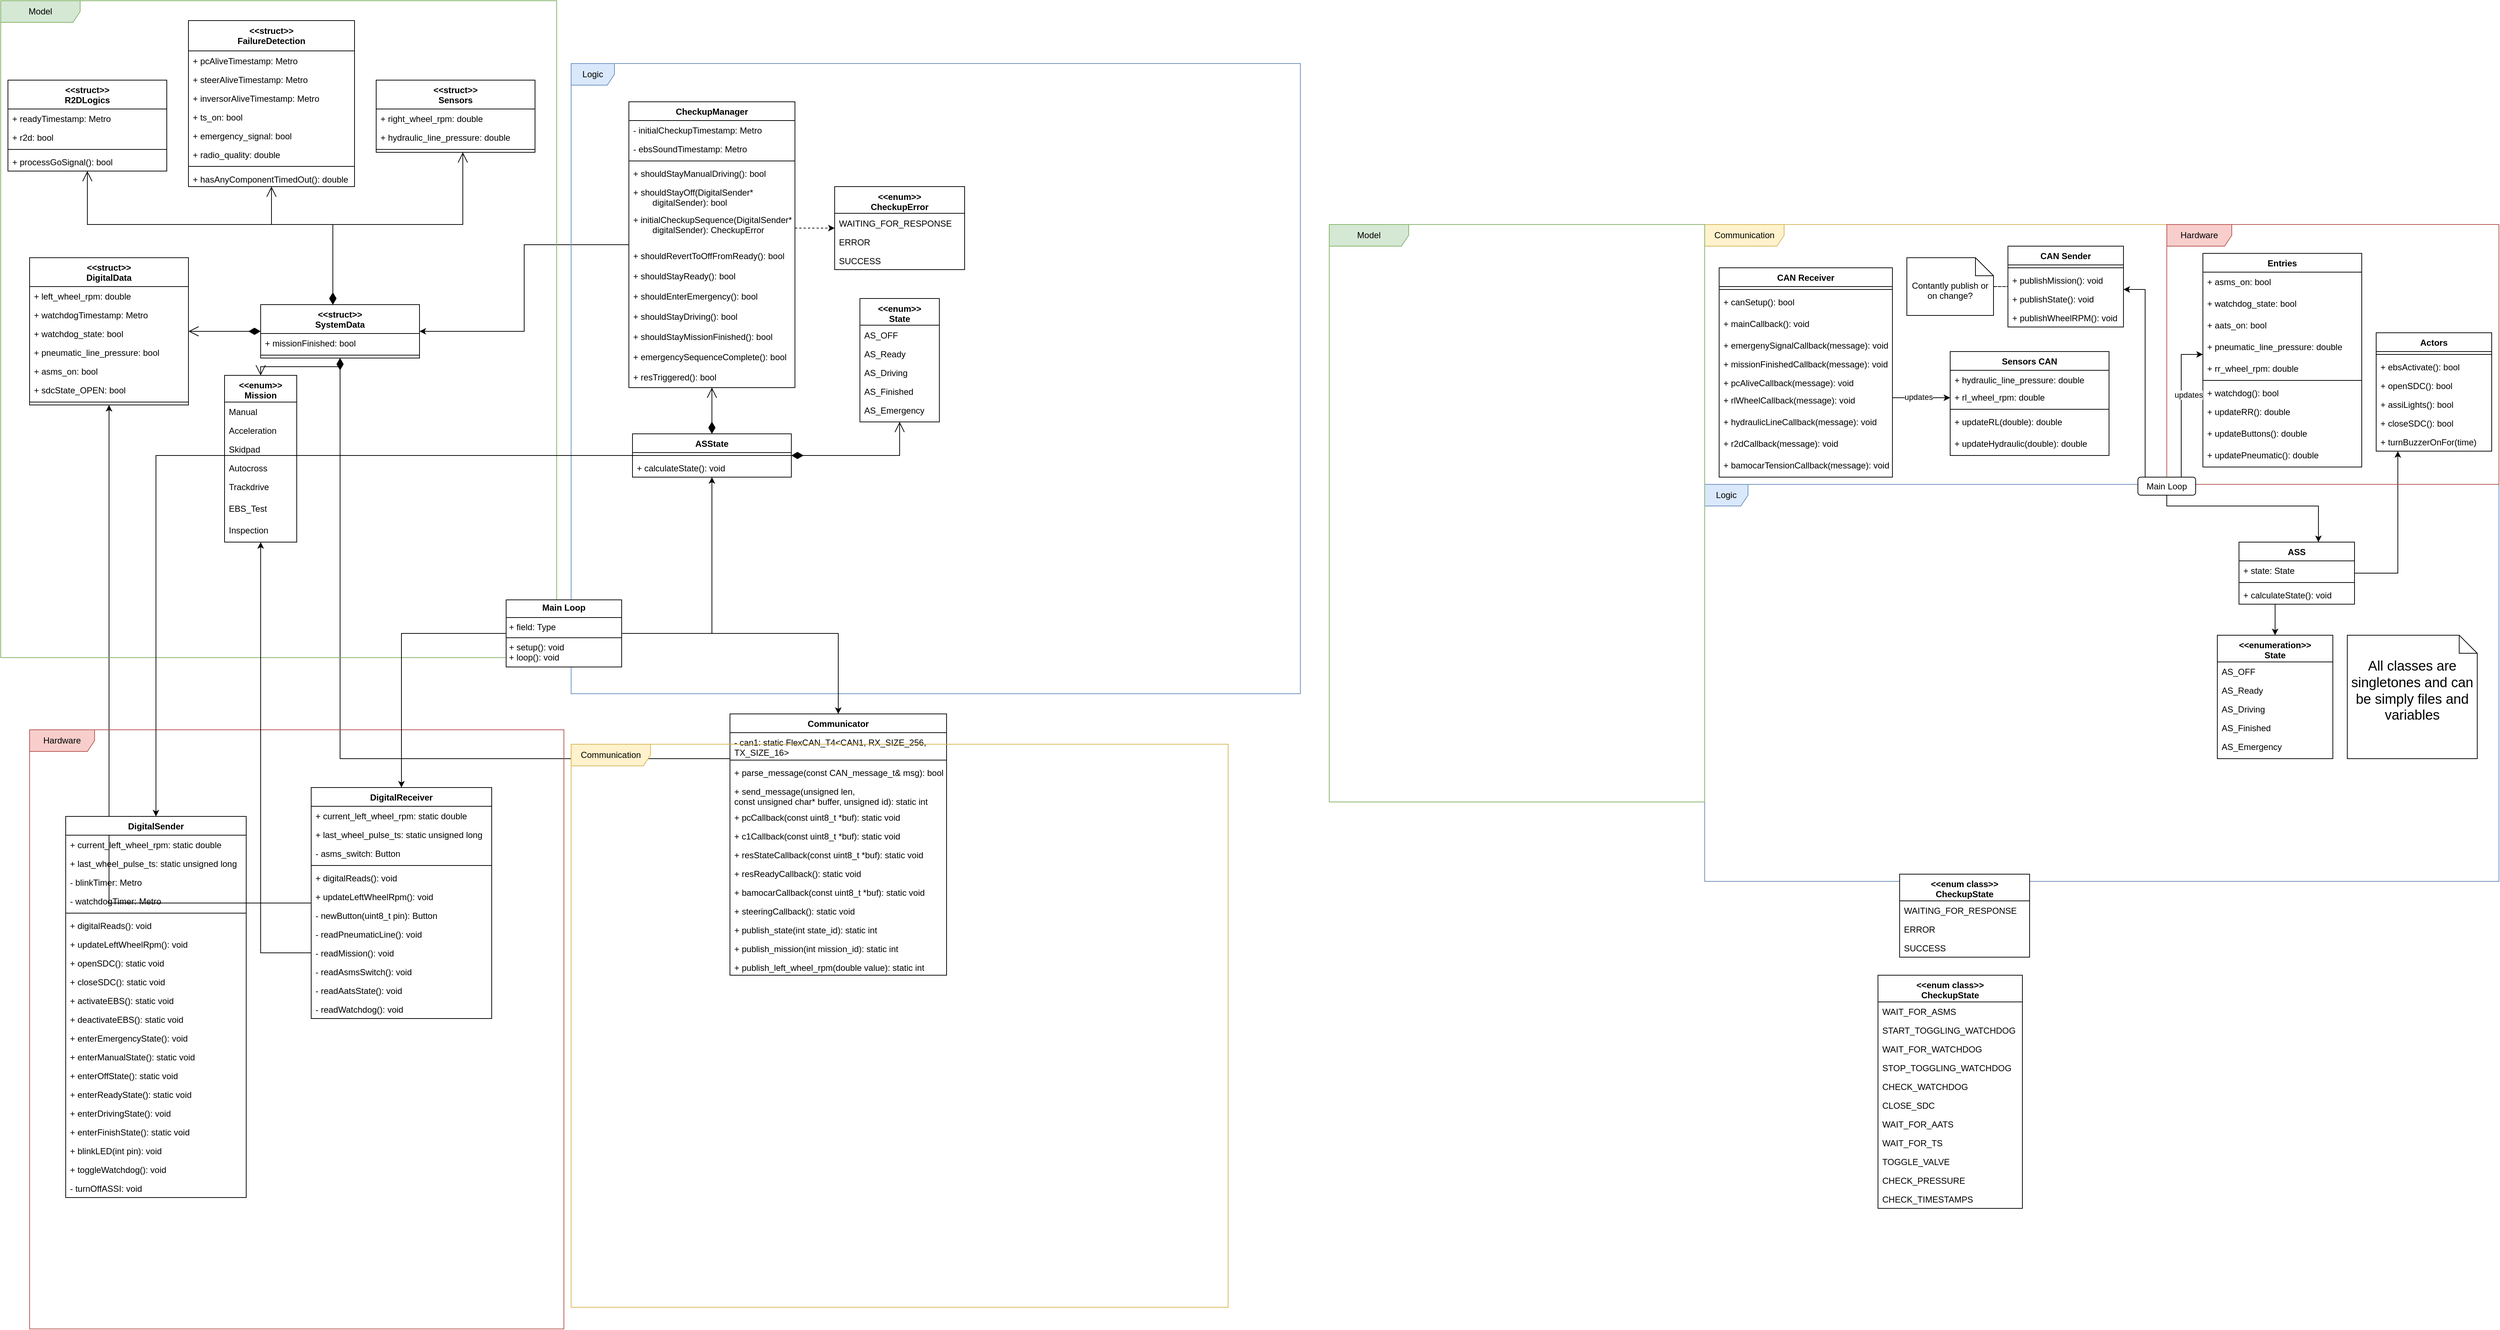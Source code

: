 <mxfile version="24.2.3" type="github">
  <diagram name="Page-1" id="lU4HYY9iMri2MdEy_FQ0">
    <mxGraphModel dx="4953" dy="2585" grid="1" gridSize="10" guides="1" tooltips="1" connect="1" arrows="1" fold="1" page="1" pageScale="1" pageWidth="850" pageHeight="1100" math="0" shadow="0">
      <root>
        <mxCell id="0" />
        <mxCell id="1" parent="0" />
        <mxCell id="cd8bKz7wEy6PBZtArWkd-131" style="edgeStyle=orthogonalEdgeStyle;rounded=0;orthogonalLoop=1;jettySize=auto;html=1;" parent="1" source="cd8bKz7wEy6PBZtArWkd-26" target="cd8bKz7wEy6PBZtArWkd-117" edge="1">
          <mxGeometry relative="1" as="geometry">
            <Array as="points">
              <mxPoint x="630" y="470" />
              <mxPoint x="630" y="470" />
            </Array>
          </mxGeometry>
        </mxCell>
        <mxCell id="SpG1soqtBWokwoHgifJK-126" style="edgeStyle=orthogonalEdgeStyle;rounded=0;orthogonalLoop=1;jettySize=auto;html=1;" parent="1" source="cd8bKz7wEy6PBZtArWkd-26" target="cd8bKz7wEy6PBZtArWkd-37" edge="1">
          <mxGeometry relative="1" as="geometry">
            <Array as="points">
              <mxPoint x="800" y="290" />
              <mxPoint x="800" y="290" />
            </Array>
          </mxGeometry>
        </mxCell>
        <mxCell id="cd8bKz7wEy6PBZtArWkd-26" value="ASS" style="swimlane;fontStyle=1;align=center;verticalAlign=top;childLayout=stackLayout;horizontal=1;startSize=26;horizontalStack=0;resizeParent=1;resizeParentMax=0;resizeLast=0;collapsible=1;marginBottom=0;whiteSpace=wrap;html=1;" parent="1" vertex="1">
          <mxGeometry x="580" y="360" width="160" height="86" as="geometry">
            <mxRectangle x="405" y="353" width="70" height="30" as="alternateBounds" />
          </mxGeometry>
        </mxCell>
        <mxCell id="cd8bKz7wEy6PBZtArWkd-27" value="+ state: State" style="text;strokeColor=none;fillColor=none;align=left;verticalAlign=top;spacingLeft=4;spacingRight=4;overflow=hidden;rotatable=0;points=[[0,0.5],[1,0.5]];portConstraint=eastwest;whiteSpace=wrap;html=1;" parent="cd8bKz7wEy6PBZtArWkd-26" vertex="1">
          <mxGeometry y="26" width="160" height="26" as="geometry" />
        </mxCell>
        <mxCell id="cd8bKz7wEy6PBZtArWkd-28" value="" style="line;strokeWidth=1;fillColor=none;align=left;verticalAlign=middle;spacingTop=-1;spacingLeft=3;spacingRight=3;rotatable=0;labelPosition=right;points=[];portConstraint=eastwest;strokeColor=inherit;" parent="cd8bKz7wEy6PBZtArWkd-26" vertex="1">
          <mxGeometry y="52" width="160" height="8" as="geometry" />
        </mxCell>
        <mxCell id="SpG1soqtBWokwoHgifJK-5" value="+ calculateState(): void" style="text;strokeColor=none;fillColor=none;align=left;verticalAlign=top;spacingLeft=4;spacingRight=4;overflow=hidden;rotatable=0;points=[[0,0.5],[1,0.5]];portConstraint=eastwest;whiteSpace=wrap;html=1;" parent="cd8bKz7wEy6PBZtArWkd-26" vertex="1">
          <mxGeometry y="60" width="160" height="26" as="geometry" />
        </mxCell>
        <mxCell id="SpG1soqtBWokwoHgifJK-114" style="edgeStyle=orthogonalEdgeStyle;rounded=0;orthogonalLoop=1;jettySize=auto;html=1;" parent="1" source="cd8bKz7wEy6PBZtArWkd-32" target="SpG1soqtBWokwoHgifJK-100" edge="1">
          <mxGeometry relative="1" as="geometry">
            <Array as="points">
              <mxPoint x="130" y="160" />
              <mxPoint x="130" y="160" />
            </Array>
          </mxGeometry>
        </mxCell>
        <mxCell id="SpG1soqtBWokwoHgifJK-125" value="updates" style="edgeLabel;html=1;align=center;verticalAlign=middle;resizable=0;points=[];" parent="SpG1soqtBWokwoHgifJK-114" connectable="0" vertex="1">
          <mxGeometry x="-0.1" y="2" relative="1" as="geometry">
            <mxPoint y="1" as="offset" />
          </mxGeometry>
        </mxCell>
        <mxCell id="cd8bKz7wEy6PBZtArWkd-32" value="CAN Receiver" style="swimlane;fontStyle=1;align=center;verticalAlign=top;childLayout=stackLayout;horizontal=1;startSize=26;horizontalStack=0;resizeParent=1;resizeParentMax=0;resizeLast=0;collapsible=1;marginBottom=0;whiteSpace=wrap;html=1;" parent="1" vertex="1">
          <mxGeometry x="-140" y="-20" width="240" height="290" as="geometry" />
        </mxCell>
        <mxCell id="cd8bKz7wEy6PBZtArWkd-34" value="" style="line;strokeWidth=1;fillColor=none;align=left;verticalAlign=middle;spacingTop=-1;spacingLeft=3;spacingRight=3;rotatable=0;labelPosition=right;points=[];portConstraint=eastwest;strokeColor=inherit;" parent="cd8bKz7wEy6PBZtArWkd-32" vertex="1">
          <mxGeometry y="26" width="240" height="8" as="geometry" />
        </mxCell>
        <mxCell id="cd8bKz7wEy6PBZtArWkd-113" value="+ canSetup(): bool" style="text;strokeColor=none;fillColor=none;align=left;verticalAlign=top;spacingLeft=4;spacingRight=4;overflow=hidden;rotatable=0;points=[[0,0.5],[1,0.5]];portConstraint=eastwest;whiteSpace=wrap;html=1;" parent="cd8bKz7wEy6PBZtArWkd-32" vertex="1">
          <mxGeometry y="34" width="240" height="30" as="geometry" />
        </mxCell>
        <mxCell id="cd8bKz7wEy6PBZtArWkd-114" value="+ mainCallback(): void" style="text;strokeColor=none;fillColor=none;align=left;verticalAlign=top;spacingLeft=4;spacingRight=4;overflow=hidden;rotatable=0;points=[[0,0.5],[1,0.5]];portConstraint=eastwest;whiteSpace=wrap;html=1;" parent="cd8bKz7wEy6PBZtArWkd-32" vertex="1">
          <mxGeometry y="64" width="240" height="30" as="geometry" />
        </mxCell>
        <mxCell id="cd8bKz7wEy6PBZtArWkd-35" value="+ emergenySignalCallback(message): void" style="text;strokeColor=none;fillColor=none;align=left;verticalAlign=top;spacingLeft=4;spacingRight=4;overflow=hidden;rotatable=0;points=[[0,0.5],[1,0.5]];portConstraint=eastwest;whiteSpace=wrap;html=1;" parent="cd8bKz7wEy6PBZtArWkd-32" vertex="1">
          <mxGeometry y="94" width="240" height="26" as="geometry" />
        </mxCell>
        <mxCell id="cd8bKz7wEy6PBZtArWkd-51" value="+ missionFinishedCallback(message): void" style="text;strokeColor=none;fillColor=none;align=left;verticalAlign=top;spacingLeft=4;spacingRight=4;overflow=hidden;rotatable=0;points=[[0,0.5],[1,0.5]];portConstraint=eastwest;whiteSpace=wrap;html=1;" parent="cd8bKz7wEy6PBZtArWkd-32" vertex="1">
          <mxGeometry y="120" width="240" height="26" as="geometry" />
        </mxCell>
        <mxCell id="cd8bKz7wEy6PBZtArWkd-103" value="+ pcAliveCallback(message): void" style="text;strokeColor=none;fillColor=none;align=left;verticalAlign=top;spacingLeft=4;spacingRight=4;overflow=hidden;rotatable=0;points=[[0,0.5],[1,0.5]];portConstraint=eastwest;whiteSpace=wrap;html=1;" parent="cd8bKz7wEy6PBZtArWkd-32" vertex="1">
          <mxGeometry y="146" width="240" height="24" as="geometry" />
        </mxCell>
        <mxCell id="cd8bKz7wEy6PBZtArWkd-104" value="+ rlWheelCallback(message): void" style="text;strokeColor=none;fillColor=none;align=left;verticalAlign=top;spacingLeft=4;spacingRight=4;overflow=hidden;rotatable=0;points=[[0,0.5],[1,0.5]];portConstraint=eastwest;whiteSpace=wrap;html=1;" parent="cd8bKz7wEy6PBZtArWkd-32" vertex="1">
          <mxGeometry y="170" width="240" height="30" as="geometry" />
        </mxCell>
        <mxCell id="cd8bKz7wEy6PBZtArWkd-112" value="+ hydraulicLineCallback(message): void" style="text;strokeColor=none;fillColor=none;align=left;verticalAlign=top;spacingLeft=4;spacingRight=4;overflow=hidden;rotatable=0;points=[[0,0.5],[1,0.5]];portConstraint=eastwest;whiteSpace=wrap;html=1;" parent="cd8bKz7wEy6PBZtArWkd-32" vertex="1">
          <mxGeometry y="200" width="240" height="30" as="geometry" />
        </mxCell>
        <mxCell id="Lg1imSW494IqQJo7O32--5" value="+ r2dCallback(message): void" style="text;strokeColor=none;fillColor=none;align=left;verticalAlign=top;spacingLeft=4;spacingRight=4;overflow=hidden;rotatable=0;points=[[0,0.5],[1,0.5]];portConstraint=eastwest;whiteSpace=wrap;html=1;" parent="cd8bKz7wEy6PBZtArWkd-32" vertex="1">
          <mxGeometry y="230" width="240" height="30" as="geometry" />
        </mxCell>
        <mxCell id="L4YBCKKpOaJ2ESofUwPg-1" value="+ bamocarTensionCallback(message): void" style="text;strokeColor=none;fillColor=none;align=left;verticalAlign=top;spacingLeft=4;spacingRight=4;overflow=hidden;rotatable=0;points=[[0,0.5],[1,0.5]];portConstraint=eastwest;whiteSpace=wrap;html=1;" parent="cd8bKz7wEy6PBZtArWkd-32" vertex="1">
          <mxGeometry y="260" width="240" height="30" as="geometry" />
        </mxCell>
        <mxCell id="cd8bKz7wEy6PBZtArWkd-37" value="Actors" style="swimlane;fontStyle=1;align=center;verticalAlign=top;childLayout=stackLayout;horizontal=1;startSize=26;horizontalStack=0;resizeParent=1;resizeParentMax=0;resizeLast=0;collapsible=1;marginBottom=0;whiteSpace=wrap;html=1;" parent="1" vertex="1">
          <mxGeometry x="770" y="70" width="160" height="164" as="geometry" />
        </mxCell>
        <mxCell id="cd8bKz7wEy6PBZtArWkd-39" value="" style="line;strokeWidth=1;fillColor=none;align=left;verticalAlign=middle;spacingTop=-1;spacingLeft=3;spacingRight=3;rotatable=0;labelPosition=right;points=[];portConstraint=eastwest;strokeColor=inherit;" parent="cd8bKz7wEy6PBZtArWkd-37" vertex="1">
          <mxGeometry y="26" width="160" height="8" as="geometry" />
        </mxCell>
        <mxCell id="cd8bKz7wEy6PBZtArWkd-40" value="+ ebsActivate(): bool" style="text;strokeColor=none;fillColor=none;align=left;verticalAlign=top;spacingLeft=4;spacingRight=4;overflow=hidden;rotatable=0;points=[[0,0.5],[1,0.5]];portConstraint=eastwest;whiteSpace=wrap;html=1;" parent="cd8bKz7wEy6PBZtArWkd-37" vertex="1">
          <mxGeometry y="34" width="160" height="26" as="geometry" />
        </mxCell>
        <mxCell id="cd8bKz7wEy6PBZtArWkd-92" value="+ openSDC(): bool" style="text;strokeColor=none;fillColor=none;align=left;verticalAlign=top;spacingLeft=4;spacingRight=4;overflow=hidden;rotatable=0;points=[[0,0.5],[1,0.5]];portConstraint=eastwest;whiteSpace=wrap;html=1;" parent="cd8bKz7wEy6PBZtArWkd-37" vertex="1">
          <mxGeometry y="60" width="160" height="26" as="geometry" />
        </mxCell>
        <mxCell id="SpG1soqtBWokwoHgifJK-14" value="+ assiLights(): bool" style="text;strokeColor=none;fillColor=none;align=left;verticalAlign=top;spacingLeft=4;spacingRight=4;overflow=hidden;rotatable=0;points=[[0,0.5],[1,0.5]];portConstraint=eastwest;whiteSpace=wrap;html=1;" parent="cd8bKz7wEy6PBZtArWkd-37" vertex="1">
          <mxGeometry y="86" width="160" height="26" as="geometry" />
        </mxCell>
        <mxCell id="Lg1imSW494IqQJo7O32--6" value="+ closeSDC(): bool" style="text;strokeColor=none;fillColor=none;align=left;verticalAlign=top;spacingLeft=4;spacingRight=4;overflow=hidden;rotatable=0;points=[[0,0.5],[1,0.5]];portConstraint=eastwest;whiteSpace=wrap;html=1;" parent="cd8bKz7wEy6PBZtArWkd-37" vertex="1">
          <mxGeometry y="112" width="160" height="26" as="geometry" />
        </mxCell>
        <mxCell id="cd8bKz7wEy6PBZtArWkd-93" value="&lt;div&gt;+ turnBuzzerOnFor(time)&lt;/div&gt;" style="text;strokeColor=none;fillColor=none;align=left;verticalAlign=top;spacingLeft=4;spacingRight=4;overflow=hidden;rotatable=0;points=[[0,0.5],[1,0.5]];portConstraint=eastwest;whiteSpace=wrap;html=1;" parent="cd8bKz7wEy6PBZtArWkd-37" vertex="1">
          <mxGeometry y="138" width="160" height="26" as="geometry" />
        </mxCell>
        <mxCell id="IuLUCpIUxPLPs_VLMMa8-173" style="edgeStyle=orthogonalEdgeStyle;rounded=0;orthogonalLoop=1;jettySize=auto;html=1;" edge="1" parent="1" source="cd8bKz7wEy6PBZtArWkd-43" target="IuLUCpIUxPLPs_VLMMa8-73">
          <mxGeometry relative="1" as="geometry" />
        </mxCell>
        <mxCell id="cd8bKz7wEy6PBZtArWkd-43" value="CheckupManager" style="swimlane;fontStyle=1;align=center;verticalAlign=top;childLayout=stackLayout;horizontal=1;startSize=26;horizontalStack=0;resizeParent=1;resizeParentMax=0;resizeLast=0;collapsible=1;marginBottom=0;whiteSpace=wrap;html=1;" parent="1" vertex="1">
          <mxGeometry x="-1650" y="-250" width="230" height="396" as="geometry" />
        </mxCell>
        <mxCell id="SpG1soqtBWokwoHgifJK-26" value="- initialCheckupTimestamp: Metro" style="text;strokeColor=none;fillColor=none;align=left;verticalAlign=top;spacingLeft=4;spacingRight=4;overflow=hidden;rotatable=0;points=[[0,0.5],[1,0.5]];portConstraint=eastwest;whiteSpace=wrap;html=1;" parent="cd8bKz7wEy6PBZtArWkd-43" vertex="1">
          <mxGeometry y="26" width="230" height="26" as="geometry" />
        </mxCell>
        <mxCell id="SpG1soqtBWokwoHgifJK-34" value="- ebsSoundTimestamp: Metro" style="text;strokeColor=none;fillColor=none;align=left;verticalAlign=top;spacingLeft=4;spacingRight=4;overflow=hidden;rotatable=0;points=[[0,0.5],[1,0.5]];portConstraint=eastwest;whiteSpace=wrap;html=1;" parent="cd8bKz7wEy6PBZtArWkd-43" vertex="1">
          <mxGeometry y="52" width="230" height="26" as="geometry" />
        </mxCell>
        <mxCell id="cd8bKz7wEy6PBZtArWkd-45" value="" style="line;strokeWidth=1;fillColor=none;align=left;verticalAlign=middle;spacingTop=-1;spacingLeft=3;spacingRight=3;rotatable=0;labelPosition=right;points=[];portConstraint=eastwest;strokeColor=inherit;" parent="cd8bKz7wEy6PBZtArWkd-43" vertex="1">
          <mxGeometry y="78" width="230" height="8" as="geometry" />
        </mxCell>
        <mxCell id="cd8bKz7wEy6PBZtArWkd-46" value="+ shouldStayManualDriving(): bool" style="text;strokeColor=none;fillColor=none;align=left;verticalAlign=top;spacingLeft=4;spacingRight=4;overflow=hidden;rotatable=0;points=[[0,0.5],[1,0.5]];portConstraint=eastwest;whiteSpace=wrap;html=1;" parent="cd8bKz7wEy6PBZtArWkd-43" vertex="1">
          <mxGeometry y="86" width="230" height="26" as="geometry" />
        </mxCell>
        <mxCell id="cd8bKz7wEy6PBZtArWkd-30" value="+ shouldStayOff(DigitalSender* &lt;span style=&quot;white-space: pre;&quot;&gt;&#x9;&lt;/span&gt;digitalSender): bool" style="text;strokeColor=none;fillColor=none;align=left;verticalAlign=top;spacingLeft=4;spacingRight=4;overflow=hidden;rotatable=0;points=[[0,0.5],[1,0.5]];portConstraint=eastwest;whiteSpace=wrap;html=1;" parent="cd8bKz7wEy6PBZtArWkd-43" vertex="1">
          <mxGeometry y="112" width="230" height="38" as="geometry" />
        </mxCell>
        <mxCell id="cd8bKz7wEy6PBZtArWkd-52" value="+ initialCheckupSequence(DigitalSender* &lt;span style=&quot;white-space: pre;&quot;&gt;&#x9;&lt;/span&gt;digitalSender): CheckupError" style="text;strokeColor=none;fillColor=none;align=left;verticalAlign=top;spacingLeft=4;spacingRight=4;overflow=hidden;rotatable=0;points=[[0,0.5],[1,0.5]];portConstraint=eastwest;whiteSpace=wrap;html=1;" parent="cd8bKz7wEy6PBZtArWkd-43" vertex="1">
          <mxGeometry y="150" width="230" height="50" as="geometry" />
        </mxCell>
        <mxCell id="cd8bKz7wEy6PBZtArWkd-126" value="+ shouldRevertToOffFromReady(): bool" style="text;strokeColor=none;fillColor=none;align=left;verticalAlign=top;spacingLeft=4;spacingRight=4;overflow=hidden;rotatable=0;points=[[0,0.5],[1,0.5]];portConstraint=eastwest;whiteSpace=wrap;html=1;" parent="cd8bKz7wEy6PBZtArWkd-43" vertex="1">
          <mxGeometry y="200" width="230" height="28" as="geometry" />
        </mxCell>
        <mxCell id="SpG1soqtBWokwoHgifJK-73" value="+ shouldStayReady(): bool" style="text;strokeColor=none;fillColor=none;align=left;verticalAlign=top;spacingLeft=4;spacingRight=4;overflow=hidden;rotatable=0;points=[[0,0.5],[1,0.5]];portConstraint=eastwest;whiteSpace=wrap;html=1;" parent="cd8bKz7wEy6PBZtArWkd-43" vertex="1">
          <mxGeometry y="228" width="230" height="28" as="geometry" />
        </mxCell>
        <mxCell id="SpG1soqtBWokwoHgifJK-72" value="+ shouldEnterEmergency(): bool" style="text;strokeColor=none;fillColor=none;align=left;verticalAlign=top;spacingLeft=4;spacingRight=4;overflow=hidden;rotatable=0;points=[[0,0.5],[1,0.5]];portConstraint=eastwest;whiteSpace=wrap;html=1;" parent="cd8bKz7wEy6PBZtArWkd-43" vertex="1">
          <mxGeometry y="256" width="230" height="28" as="geometry" />
        </mxCell>
        <mxCell id="IuLUCpIUxPLPs_VLMMa8-36" value="+ shouldStayDriving(): bool" style="text;strokeColor=none;fillColor=none;align=left;verticalAlign=top;spacingLeft=4;spacingRight=4;overflow=hidden;rotatable=0;points=[[0,0.5],[1,0.5]];portConstraint=eastwest;whiteSpace=wrap;html=1;" vertex="1" parent="cd8bKz7wEy6PBZtArWkd-43">
          <mxGeometry y="284" width="230" height="28" as="geometry" />
        </mxCell>
        <mxCell id="IuLUCpIUxPLPs_VLMMa8-35" value="+ shouldStayMissionFinished(): bool" style="text;strokeColor=none;fillColor=none;align=left;verticalAlign=top;spacingLeft=4;spacingRight=4;overflow=hidden;rotatable=0;points=[[0,0.5],[1,0.5]];portConstraint=eastwest;whiteSpace=wrap;html=1;" vertex="1" parent="cd8bKz7wEy6PBZtArWkd-43">
          <mxGeometry y="312" width="230" height="28" as="geometry" />
        </mxCell>
        <mxCell id="IuLUCpIUxPLPs_VLMMa8-33" value="+ emergencySequenceComplete(): bool" style="text;strokeColor=none;fillColor=none;align=left;verticalAlign=top;spacingLeft=4;spacingRight=4;overflow=hidden;rotatable=0;points=[[0,0.5],[1,0.5]];portConstraint=eastwest;whiteSpace=wrap;html=1;" vertex="1" parent="cd8bKz7wEy6PBZtArWkd-43">
          <mxGeometry y="340" width="230" height="28" as="geometry" />
        </mxCell>
        <mxCell id="IuLUCpIUxPLPs_VLMMa8-41" value="+ resTriggered(): bool" style="text;strokeColor=none;fillColor=none;align=left;verticalAlign=top;spacingLeft=4;spacingRight=4;overflow=hidden;rotatable=0;points=[[0,0.5],[1,0.5]];portConstraint=eastwest;whiteSpace=wrap;html=1;" vertex="1" parent="cd8bKz7wEy6PBZtArWkd-43">
          <mxGeometry y="368" width="230" height="28" as="geometry" />
        </mxCell>
        <mxCell id="cd8bKz7wEy6PBZtArWkd-47" value="Entries" style="swimlane;fontStyle=1;align=center;verticalAlign=top;childLayout=stackLayout;horizontal=1;startSize=26;horizontalStack=0;resizeParent=1;resizeParentMax=0;resizeLast=0;collapsible=1;marginBottom=0;whiteSpace=wrap;html=1;" parent="1" vertex="1">
          <mxGeometry x="530" y="-40" width="220" height="296" as="geometry" />
        </mxCell>
        <mxCell id="SpG1soqtBWokwoHgifJK-68" value="+ asms_on: bool" style="text;strokeColor=none;fillColor=none;align=left;verticalAlign=top;spacingLeft=4;spacingRight=4;overflow=hidden;rotatable=0;points=[[0,0.5],[1,0.5]];portConstraint=eastwest;whiteSpace=wrap;html=1;" parent="cd8bKz7wEy6PBZtArWkd-47" vertex="1">
          <mxGeometry y="26" width="220" height="30" as="geometry" />
        </mxCell>
        <mxCell id="SpG1soqtBWokwoHgifJK-121" value="+ watchdog_state: bool" style="text;strokeColor=none;fillColor=none;align=left;verticalAlign=top;spacingLeft=4;spacingRight=4;overflow=hidden;rotatable=0;points=[[0,0.5],[1,0.5]];portConstraint=eastwest;whiteSpace=wrap;html=1;" parent="cd8bKz7wEy6PBZtArWkd-47" vertex="1">
          <mxGeometry y="56" width="220" height="30" as="geometry" />
        </mxCell>
        <mxCell id="SpG1soqtBWokwoHgifJK-69" value="+ aats_on: bool" style="text;strokeColor=none;fillColor=none;align=left;verticalAlign=top;spacingLeft=4;spacingRight=4;overflow=hidden;rotatable=0;points=[[0,0.5],[1,0.5]];portConstraint=eastwest;whiteSpace=wrap;html=1;" parent="cd8bKz7wEy6PBZtArWkd-47" vertex="1">
          <mxGeometry y="86" width="220" height="30" as="geometry" />
        </mxCell>
        <mxCell id="cd8bKz7wEy6PBZtArWkd-97" value="+ pneumatic_line_pressure: double" style="text;strokeColor=none;fillColor=none;align=left;verticalAlign=top;spacingLeft=4;spacingRight=4;overflow=hidden;rotatable=0;points=[[0,0.5],[1,0.5]];portConstraint=eastwest;whiteSpace=wrap;html=1;" parent="cd8bKz7wEy6PBZtArWkd-47" vertex="1">
          <mxGeometry y="116" width="220" height="30" as="geometry" />
        </mxCell>
        <mxCell id="cd8bKz7wEy6PBZtArWkd-99" value="+ rr_wheel_rpm: double" style="text;strokeColor=none;fillColor=none;align=left;verticalAlign=top;spacingLeft=4;spacingRight=4;overflow=hidden;rotatable=0;points=[[0,0.5],[1,0.5]];portConstraint=eastwest;whiteSpace=wrap;html=1;" parent="cd8bKz7wEy6PBZtArWkd-47" vertex="1">
          <mxGeometry y="146" width="220" height="26" as="geometry" />
        </mxCell>
        <mxCell id="cd8bKz7wEy6PBZtArWkd-49" value="" style="line;strokeWidth=1;fillColor=none;align=left;verticalAlign=middle;spacingTop=-1;spacingLeft=3;spacingRight=3;rotatable=0;labelPosition=right;points=[];portConstraint=eastwest;strokeColor=inherit;" parent="cd8bKz7wEy6PBZtArWkd-47" vertex="1">
          <mxGeometry y="172" width="220" height="8" as="geometry" />
        </mxCell>
        <mxCell id="SpG1soqtBWokwoHgifJK-75" value="+ watchdog(): bool" style="text;strokeColor=none;fillColor=none;align=left;verticalAlign=top;spacingLeft=4;spacingRight=4;overflow=hidden;rotatable=0;points=[[0,0.5],[1,0.5]];portConstraint=eastwest;whiteSpace=wrap;html=1;" parent="cd8bKz7wEy6PBZtArWkd-47" vertex="1">
          <mxGeometry y="180" width="220" height="26" as="geometry" />
        </mxCell>
        <mxCell id="cd8bKz7wEy6PBZtArWkd-50" value="+ updateRR(): double" style="text;strokeColor=none;fillColor=none;align=left;verticalAlign=top;spacingLeft=4;spacingRight=4;overflow=hidden;rotatable=0;points=[[0,0.5],[1,0.5]];portConstraint=eastwest;whiteSpace=wrap;html=1;" parent="cd8bKz7wEy6PBZtArWkd-47" vertex="1">
          <mxGeometry y="206" width="220" height="30" as="geometry" />
        </mxCell>
        <mxCell id="SpG1soqtBWokwoHgifJK-120" value="+ updateButtons(): double" style="text;strokeColor=none;fillColor=none;align=left;verticalAlign=top;spacingLeft=4;spacingRight=4;overflow=hidden;rotatable=0;points=[[0,0.5],[1,0.5]];portConstraint=eastwest;whiteSpace=wrap;html=1;" parent="cd8bKz7wEy6PBZtArWkd-47" vertex="1">
          <mxGeometry y="236" width="220" height="30" as="geometry" />
        </mxCell>
        <mxCell id="cd8bKz7wEy6PBZtArWkd-101" value="+ updatePneumatic(): double" style="text;strokeColor=none;fillColor=none;align=left;verticalAlign=top;spacingLeft=4;spacingRight=4;overflow=hidden;rotatable=0;points=[[0,0.5],[1,0.5]];portConstraint=eastwest;whiteSpace=wrap;html=1;" parent="cd8bKz7wEy6PBZtArWkd-47" vertex="1">
          <mxGeometry y="266" width="220" height="30" as="geometry" />
        </mxCell>
        <mxCell id="cd8bKz7wEy6PBZtArWkd-59" value="CAN Sender" style="swimlane;fontStyle=1;align=center;verticalAlign=top;childLayout=stackLayout;horizontal=1;startSize=26;horizontalStack=0;resizeParent=1;resizeParentMax=0;resizeLast=0;collapsible=1;marginBottom=0;whiteSpace=wrap;html=1;" parent="1" vertex="1">
          <mxGeometry x="260" y="-50" width="160" height="112" as="geometry" />
        </mxCell>
        <mxCell id="cd8bKz7wEy6PBZtArWkd-61" value="" style="line;strokeWidth=1;fillColor=none;align=left;verticalAlign=middle;spacingTop=-1;spacingLeft=3;spacingRight=3;rotatable=0;labelPosition=right;points=[];portConstraint=eastwest;strokeColor=inherit;" parent="cd8bKz7wEy6PBZtArWkd-59" vertex="1">
          <mxGeometry y="26" width="160" height="8" as="geometry" />
        </mxCell>
        <mxCell id="cd8bKz7wEy6PBZtArWkd-62" value="+ publishMission(): void" style="text;strokeColor=none;fillColor=none;align=left;verticalAlign=top;spacingLeft=4;spacingRight=4;overflow=hidden;rotatable=0;points=[[0,0.5],[1,0.5]];portConstraint=eastwest;whiteSpace=wrap;html=1;" parent="cd8bKz7wEy6PBZtArWkd-59" vertex="1">
          <mxGeometry y="34" width="160" height="26" as="geometry" />
        </mxCell>
        <mxCell id="SpG1soqtBWokwoHgifJK-8" value="+ publishState(): void" style="text;strokeColor=none;fillColor=none;align=left;verticalAlign=top;spacingLeft=4;spacingRight=4;overflow=hidden;rotatable=0;points=[[0,0.5],[1,0.5]];portConstraint=eastwest;whiteSpace=wrap;html=1;" parent="cd8bKz7wEy6PBZtArWkd-59" vertex="1">
          <mxGeometry y="60" width="160" height="26" as="geometry" />
        </mxCell>
        <mxCell id="cd8bKz7wEy6PBZtArWkd-63" value="+ publishWheelRPM(): void" style="text;strokeColor=none;fillColor=none;align=left;verticalAlign=top;spacingLeft=4;spacingRight=4;overflow=hidden;rotatable=0;points=[[0,0.5],[1,0.5]];portConstraint=eastwest;whiteSpace=wrap;html=1;" parent="cd8bKz7wEy6PBZtArWkd-59" vertex="1">
          <mxGeometry y="86" width="160" height="26" as="geometry" />
        </mxCell>
        <mxCell id="cd8bKz7wEy6PBZtArWkd-117" value="&amp;lt;&amp;lt;enumeration&amp;gt;&amp;gt;&lt;br&gt;State" style="swimlane;fontStyle=1;align=center;verticalAlign=top;childLayout=stackLayout;horizontal=1;startSize=37;horizontalStack=0;resizeParent=1;resizeParentMax=0;resizeLast=0;collapsible=1;marginBottom=0;whiteSpace=wrap;html=1;" parent="1" vertex="1">
          <mxGeometry x="550" y="489" width="160" height="171" as="geometry">
            <mxRectangle x="405" y="353" width="70" height="30" as="alternateBounds" />
          </mxGeometry>
        </mxCell>
        <mxCell id="cd8bKz7wEy6PBZtArWkd-118" value="AS_OFF" style="text;strokeColor=none;fillColor=none;align=left;verticalAlign=top;spacingLeft=4;spacingRight=4;overflow=hidden;rotatable=0;points=[[0,0.5],[1,0.5]];portConstraint=eastwest;whiteSpace=wrap;html=1;" parent="cd8bKz7wEy6PBZtArWkd-117" vertex="1">
          <mxGeometry y="37" width="160" height="26" as="geometry" />
        </mxCell>
        <mxCell id="cd8bKz7wEy6PBZtArWkd-121" value="AS_Ready" style="text;strokeColor=none;fillColor=none;align=left;verticalAlign=top;spacingLeft=4;spacingRight=4;overflow=hidden;rotatable=0;points=[[0,0.5],[1,0.5]];portConstraint=eastwest;whiteSpace=wrap;html=1;" parent="cd8bKz7wEy6PBZtArWkd-117" vertex="1">
          <mxGeometry y="63" width="160" height="26" as="geometry" />
        </mxCell>
        <mxCell id="cd8bKz7wEy6PBZtArWkd-123" value="AS_Driving" style="text;strokeColor=none;fillColor=none;align=left;verticalAlign=top;spacingLeft=4;spacingRight=4;overflow=hidden;rotatable=0;points=[[0,0.5],[1,0.5]];portConstraint=eastwest;whiteSpace=wrap;html=1;" parent="cd8bKz7wEy6PBZtArWkd-117" vertex="1">
          <mxGeometry y="89" width="160" height="26" as="geometry" />
        </mxCell>
        <mxCell id="cd8bKz7wEy6PBZtArWkd-122" value="AS_Finished" style="text;strokeColor=none;fillColor=none;align=left;verticalAlign=top;spacingLeft=4;spacingRight=4;overflow=hidden;rotatable=0;points=[[0,0.5],[1,0.5]];portConstraint=eastwest;whiteSpace=wrap;html=1;" parent="cd8bKz7wEy6PBZtArWkd-117" vertex="1">
          <mxGeometry y="115" width="160" height="26" as="geometry" />
        </mxCell>
        <mxCell id="cd8bKz7wEy6PBZtArWkd-124" value="AS_Emergency" style="text;strokeColor=none;fillColor=none;align=left;verticalAlign=top;spacingLeft=4;spacingRight=4;overflow=hidden;rotatable=0;points=[[0,0.5],[1,0.5]];portConstraint=eastwest;whiteSpace=wrap;html=1;" parent="cd8bKz7wEy6PBZtArWkd-117" vertex="1">
          <mxGeometry y="141" width="160" height="30" as="geometry" />
        </mxCell>
        <mxCell id="cd8bKz7wEy6PBZtArWkd-130" style="edgeStyle=orthogonalEdgeStyle;rounded=0;orthogonalLoop=1;jettySize=auto;html=1;endArrow=none;endFill=0;dashed=1;" parent="1" source="cd8bKz7wEy6PBZtArWkd-129" target="cd8bKz7wEy6PBZtArWkd-59" edge="1">
          <mxGeometry relative="1" as="geometry" />
        </mxCell>
        <mxCell id="cd8bKz7wEy6PBZtArWkd-129" value="Contantly publish or on change?" style="shape=note2;boundedLbl=1;whiteSpace=wrap;html=1;size=25;verticalAlign=top;align=center;" parent="1" vertex="1">
          <mxGeometry x="120" y="-34" width="120" height="80" as="geometry" />
        </mxCell>
        <mxCell id="cd8bKz7wEy6PBZtArWkd-132" value="&lt;font style=&quot;font-size: 19px;&quot;&gt;All classes are singletones and can be simply files and variables&lt;/font&gt;" style="shape=note2;boundedLbl=1;whiteSpace=wrap;html=1;size=25;verticalAlign=top;align=center;fontSize=19;" parent="1" vertex="1">
          <mxGeometry x="730" y="489" width="180" height="171" as="geometry" />
        </mxCell>
        <mxCell id="cd8bKz7wEy6PBZtArWkd-134" value="Communication" style="shape=umlFrame;whiteSpace=wrap;html=1;pointerEvents=0;width=110;height=30;fillColor=#fff2cc;strokeColor=#d6b656;" parent="1" vertex="1">
          <mxGeometry x="-160" y="-80" width="640" height="360" as="geometry" />
        </mxCell>
        <mxCell id="cd8bKz7wEy6PBZtArWkd-135" value="Logic" style="shape=umlFrame;whiteSpace=wrap;html=1;pointerEvents=0;width=60;height=30;perimeterSpacing=1;strokeColor=#6c8ebf;fillColor=#dae8fc;" parent="1" vertex="1">
          <mxGeometry x="-160" y="280" width="1100" height="550" as="geometry" />
        </mxCell>
        <mxCell id="cd8bKz7wEy6PBZtArWkd-136" value="Hardware" style="shape=umlFrame;whiteSpace=wrap;html=1;pointerEvents=0;width=90;height=30;fillColor=#f8cecc;strokeColor=#b85450;" parent="1" vertex="1">
          <mxGeometry x="480" y="-80" width="460" height="360" as="geometry" />
        </mxCell>
        <mxCell id="SpG1soqtBWokwoHgifJK-116" style="edgeStyle=orthogonalEdgeStyle;rounded=0;orthogonalLoop=1;jettySize=auto;html=1;jumpStyle=arc;" parent="1" source="ALT-fmMY88AuAGFekgje-1" target="cd8bKz7wEy6PBZtArWkd-26" edge="1">
          <mxGeometry relative="1" as="geometry">
            <Array as="points">
              <mxPoint x="480" y="310" />
              <mxPoint x="690" y="310" />
            </Array>
          </mxGeometry>
        </mxCell>
        <mxCell id="SpG1soqtBWokwoHgifJK-117" style="edgeStyle=orthogonalEdgeStyle;rounded=0;orthogonalLoop=1;jettySize=auto;html=1;" parent="1" source="ALT-fmMY88AuAGFekgje-1" target="cd8bKz7wEy6PBZtArWkd-59" edge="1">
          <mxGeometry relative="1" as="geometry">
            <Array as="points">
              <mxPoint x="450" y="10" />
            </Array>
          </mxGeometry>
        </mxCell>
        <mxCell id="SpG1soqtBWokwoHgifJK-118" style="edgeStyle=orthogonalEdgeStyle;rounded=0;orthogonalLoop=1;jettySize=auto;html=1;" parent="1" source="ALT-fmMY88AuAGFekgje-1" target="cd8bKz7wEy6PBZtArWkd-47" edge="1">
          <mxGeometry relative="1" as="geometry">
            <Array as="points">
              <mxPoint x="500" y="100" />
            </Array>
          </mxGeometry>
        </mxCell>
        <mxCell id="SpG1soqtBWokwoHgifJK-122" value="updates" style="edgeLabel;html=1;align=center;verticalAlign=middle;resizable=0;points=[];" parent="SpG1soqtBWokwoHgifJK-118" connectable="0" vertex="1">
          <mxGeometry x="-0.265" y="2" relative="1" as="geometry">
            <mxPoint x="12" y="-41" as="offset" />
          </mxGeometry>
        </mxCell>
        <mxCell id="ALT-fmMY88AuAGFekgje-1" value="Main Loop" style="rounded=1;whiteSpace=wrap;html=1;" parent="1" vertex="1">
          <mxGeometry x="440" y="270" width="80" height="25" as="geometry" />
        </mxCell>
        <mxCell id="SpG1soqtBWokwoHgifJK-55" value="&lt;div&gt;&amp;lt;&amp;lt;struct&amp;gt;&amp;gt;&lt;/div&gt;R2DLogics" style="swimlane;fontStyle=1;align=center;verticalAlign=top;childLayout=stackLayout;horizontal=1;startSize=40;horizontalStack=0;resizeParent=1;resizeParentMax=0;resizeLast=0;collapsible=1;marginBottom=0;whiteSpace=wrap;html=1;" parent="1" vertex="1">
          <mxGeometry x="-2510" y="-280" width="220" height="126" as="geometry" />
        </mxCell>
        <mxCell id="SpG1soqtBWokwoHgifJK-56" value="+ readyTimestamp: Metro" style="text;strokeColor=none;fillColor=none;align=left;verticalAlign=top;spacingLeft=4;spacingRight=4;overflow=hidden;rotatable=0;points=[[0,0.5],[1,0.5]];portConstraint=eastwest;whiteSpace=wrap;html=1;" parent="SpG1soqtBWokwoHgifJK-55" vertex="1">
          <mxGeometry y="40" width="220" height="26" as="geometry" />
        </mxCell>
        <mxCell id="SpG1soqtBWokwoHgifJK-57" value="+ r2d: bool" style="text;strokeColor=none;fillColor=none;align=left;verticalAlign=top;spacingLeft=4;spacingRight=4;overflow=hidden;rotatable=0;points=[[0,0.5],[1,0.5]];portConstraint=eastwest;whiteSpace=wrap;html=1;" parent="SpG1soqtBWokwoHgifJK-55" vertex="1">
          <mxGeometry y="66" width="220" height="26" as="geometry" />
        </mxCell>
        <mxCell id="SpG1soqtBWokwoHgifJK-62" value="" style="line;strokeWidth=1;fillColor=none;align=left;verticalAlign=middle;spacingTop=-1;spacingLeft=3;spacingRight=3;rotatable=0;labelPosition=right;points=[];portConstraint=eastwest;strokeColor=inherit;" parent="SpG1soqtBWokwoHgifJK-55" vertex="1">
          <mxGeometry y="92" width="220" height="8" as="geometry" />
        </mxCell>
        <mxCell id="IuLUCpIUxPLPs_VLMMa8-169" value="+ processGoSignal(): bool" style="text;strokeColor=none;fillColor=none;align=left;verticalAlign=top;spacingLeft=4;spacingRight=4;overflow=hidden;rotatable=0;points=[[0,0.5],[1,0.5]];portConstraint=eastwest;whiteSpace=wrap;html=1;" vertex="1" parent="SpG1soqtBWokwoHgifJK-55">
          <mxGeometry y="100" width="220" height="26" as="geometry" />
        </mxCell>
        <mxCell id="SpG1soqtBWokwoHgifJK-100" value="Sensors CAN" style="swimlane;fontStyle=1;align=center;verticalAlign=top;childLayout=stackLayout;horizontal=1;startSize=26;horizontalStack=0;resizeParent=1;resizeParentMax=0;resizeLast=0;collapsible=1;marginBottom=0;whiteSpace=wrap;html=1;" parent="1" vertex="1">
          <mxGeometry x="180" y="96" width="220" height="144" as="geometry" />
        </mxCell>
        <mxCell id="SpG1soqtBWokwoHgifJK-101" value="+ hydraulic_line_pressure: double" style="text;strokeColor=none;fillColor=none;align=left;verticalAlign=top;spacingLeft=4;spacingRight=4;overflow=hidden;rotatable=0;points=[[0,0.5],[1,0.5]];portConstraint=eastwest;whiteSpace=wrap;html=1;" parent="SpG1soqtBWokwoHgifJK-100" vertex="1">
          <mxGeometry y="26" width="220" height="24" as="geometry" />
        </mxCell>
        <mxCell id="SpG1soqtBWokwoHgifJK-105" value="+ rl_wheel_rpm: double" style="text;strokeColor=none;fillColor=none;align=left;verticalAlign=top;spacingLeft=4;spacingRight=4;overflow=hidden;rotatable=0;points=[[0,0.5],[1,0.5]];portConstraint=eastwest;whiteSpace=wrap;html=1;" parent="SpG1soqtBWokwoHgifJK-100" vertex="1">
          <mxGeometry y="50" width="220" height="26" as="geometry" />
        </mxCell>
        <mxCell id="SpG1soqtBWokwoHgifJK-107" value="" style="line;strokeWidth=1;fillColor=none;align=left;verticalAlign=middle;spacingTop=-1;spacingLeft=3;spacingRight=3;rotatable=0;labelPosition=right;points=[];portConstraint=eastwest;strokeColor=inherit;" parent="SpG1soqtBWokwoHgifJK-100" vertex="1">
          <mxGeometry y="76" width="220" height="8" as="geometry" />
        </mxCell>
        <mxCell id="SpG1soqtBWokwoHgifJK-108" value="+ updateRL(double): double" style="text;strokeColor=none;fillColor=none;align=left;verticalAlign=top;spacingLeft=4;spacingRight=4;overflow=hidden;rotatable=0;points=[[0,0.5],[1,0.5]];portConstraint=eastwest;whiteSpace=wrap;html=1;" parent="SpG1soqtBWokwoHgifJK-100" vertex="1">
          <mxGeometry y="84" width="220" height="30" as="geometry" />
        </mxCell>
        <mxCell id="SpG1soqtBWokwoHgifJK-111" value="+ updateHydraulic(double): double" style="text;strokeColor=none;fillColor=none;align=left;verticalAlign=top;spacingLeft=4;spacingRight=4;overflow=hidden;rotatable=0;points=[[0,0.5],[1,0.5]];portConstraint=eastwest;whiteSpace=wrap;html=1;" parent="SpG1soqtBWokwoHgifJK-100" vertex="1">
          <mxGeometry y="114" width="220" height="30" as="geometry" />
        </mxCell>
        <mxCell id="IuLUCpIUxPLPs_VLMMa8-1" value="Model" style="shape=umlFrame;whiteSpace=wrap;html=1;pointerEvents=0;width=110;height=30;fillColor=#d5e8d4;strokeColor=#82b366;" vertex="1" parent="1">
          <mxGeometry x="-680" y="-80" width="520" height="800" as="geometry" />
        </mxCell>
        <mxCell id="IuLUCpIUxPLPs_VLMMa8-2" value="&amp;lt;&amp;lt;enum class&amp;gt;&amp;gt;&lt;br&gt;CheckupState" style="swimlane;fontStyle=1;align=center;verticalAlign=top;childLayout=stackLayout;horizontal=1;startSize=37;horizontalStack=0;resizeParent=1;resizeParentMax=0;resizeLast=0;collapsible=1;marginBottom=0;whiteSpace=wrap;html=1;" vertex="1" parent="1">
          <mxGeometry x="80" y="960" width="200" height="323" as="geometry">
            <mxRectangle x="405" y="353" width="70" height="30" as="alternateBounds" />
          </mxGeometry>
        </mxCell>
        <mxCell id="IuLUCpIUxPLPs_VLMMa8-3" value="WAIT_FOR_ASMS" style="text;strokeColor=none;fillColor=none;align=left;verticalAlign=top;spacingLeft=4;spacingRight=4;overflow=hidden;rotatable=0;points=[[0,0.5],[1,0.5]];portConstraint=eastwest;whiteSpace=wrap;html=1;" vertex="1" parent="IuLUCpIUxPLPs_VLMMa8-2">
          <mxGeometry y="37" width="200" height="26" as="geometry" />
        </mxCell>
        <mxCell id="IuLUCpIUxPLPs_VLMMa8-4" value="START_TOGGLING_WATCHDOG" style="text;strokeColor=none;fillColor=none;align=left;verticalAlign=top;spacingLeft=4;spacingRight=4;overflow=hidden;rotatable=0;points=[[0,0.5],[1,0.5]];portConstraint=eastwest;whiteSpace=wrap;html=1;" vertex="1" parent="IuLUCpIUxPLPs_VLMMa8-2">
          <mxGeometry y="63" width="200" height="26" as="geometry" />
        </mxCell>
        <mxCell id="IuLUCpIUxPLPs_VLMMa8-5" value="WAIT_FOR_WATCHDOG" style="text;strokeColor=none;fillColor=none;align=left;verticalAlign=top;spacingLeft=4;spacingRight=4;overflow=hidden;rotatable=0;points=[[0,0.5],[1,0.5]];portConstraint=eastwest;whiteSpace=wrap;html=1;" vertex="1" parent="IuLUCpIUxPLPs_VLMMa8-2">
          <mxGeometry y="89" width="200" height="26" as="geometry" />
        </mxCell>
        <mxCell id="IuLUCpIUxPLPs_VLMMa8-6" value="STOP_TOGGLING_WATCHDOG" style="text;strokeColor=none;fillColor=none;align=left;verticalAlign=top;spacingLeft=4;spacingRight=4;overflow=hidden;rotatable=0;points=[[0,0.5],[1,0.5]];portConstraint=eastwest;whiteSpace=wrap;html=1;" vertex="1" parent="IuLUCpIUxPLPs_VLMMa8-2">
          <mxGeometry y="115" width="200" height="26" as="geometry" />
        </mxCell>
        <mxCell id="IuLUCpIUxPLPs_VLMMa8-14" value="CHECK_WATCHDOG" style="text;strokeColor=none;fillColor=none;align=left;verticalAlign=top;spacingLeft=4;spacingRight=4;overflow=hidden;rotatable=0;points=[[0,0.5],[1,0.5]];portConstraint=eastwest;whiteSpace=wrap;html=1;" vertex="1" parent="IuLUCpIUxPLPs_VLMMa8-2">
          <mxGeometry y="141" width="200" height="26" as="geometry" />
        </mxCell>
        <mxCell id="IuLUCpIUxPLPs_VLMMa8-8" value="CLOSE_SDC" style="text;strokeColor=none;fillColor=none;align=left;verticalAlign=top;spacingLeft=4;spacingRight=4;overflow=hidden;rotatable=0;points=[[0,0.5],[1,0.5]];portConstraint=eastwest;whiteSpace=wrap;html=1;" vertex="1" parent="IuLUCpIUxPLPs_VLMMa8-2">
          <mxGeometry y="167" width="200" height="26" as="geometry" />
        </mxCell>
        <mxCell id="IuLUCpIUxPLPs_VLMMa8-12" value="WAIT_FOR_AATS" style="text;strokeColor=none;fillColor=none;align=left;verticalAlign=top;spacingLeft=4;spacingRight=4;overflow=hidden;rotatable=0;points=[[0,0.5],[1,0.5]];portConstraint=eastwest;whiteSpace=wrap;html=1;" vertex="1" parent="IuLUCpIUxPLPs_VLMMa8-2">
          <mxGeometry y="193" width="200" height="26" as="geometry" />
        </mxCell>
        <mxCell id="IuLUCpIUxPLPs_VLMMa8-9" value="WAIT_FOR_TS" style="text;strokeColor=none;fillColor=none;align=left;verticalAlign=top;spacingLeft=4;spacingRight=4;overflow=hidden;rotatable=0;points=[[0,0.5],[1,0.5]];portConstraint=eastwest;whiteSpace=wrap;html=1;" vertex="1" parent="IuLUCpIUxPLPs_VLMMa8-2">
          <mxGeometry y="219" width="200" height="26" as="geometry" />
        </mxCell>
        <mxCell id="IuLUCpIUxPLPs_VLMMa8-13" value="TOGGLE_VALVE" style="text;strokeColor=none;fillColor=none;align=left;verticalAlign=top;spacingLeft=4;spacingRight=4;overflow=hidden;rotatable=0;points=[[0,0.5],[1,0.5]];portConstraint=eastwest;whiteSpace=wrap;html=1;" vertex="1" parent="IuLUCpIUxPLPs_VLMMa8-2">
          <mxGeometry y="245" width="200" height="26" as="geometry" />
        </mxCell>
        <mxCell id="IuLUCpIUxPLPs_VLMMa8-15" value="CHECK_PRESSURE" style="text;strokeColor=none;fillColor=none;align=left;verticalAlign=top;spacingLeft=4;spacingRight=4;overflow=hidden;rotatable=0;points=[[0,0.5],[1,0.5]];portConstraint=eastwest;whiteSpace=wrap;html=1;" vertex="1" parent="IuLUCpIUxPLPs_VLMMa8-2">
          <mxGeometry y="271" width="200" height="26" as="geometry" />
        </mxCell>
        <mxCell id="IuLUCpIUxPLPs_VLMMa8-16" value="CHECK_TIMESTAMPS" style="text;strokeColor=none;fillColor=none;align=left;verticalAlign=top;spacingLeft=4;spacingRight=4;overflow=hidden;rotatable=0;points=[[0,0.5],[1,0.5]];portConstraint=eastwest;whiteSpace=wrap;html=1;" vertex="1" parent="IuLUCpIUxPLPs_VLMMa8-2">
          <mxGeometry y="297" width="200" height="26" as="geometry" />
        </mxCell>
        <mxCell id="IuLUCpIUxPLPs_VLMMa8-18" value="&amp;lt;&amp;lt;enum class&amp;gt;&amp;gt;&lt;br&gt;CheckupState" style="swimlane;fontStyle=1;align=center;verticalAlign=top;childLayout=stackLayout;horizontal=1;startSize=37;horizontalStack=0;resizeParent=1;resizeParentMax=0;resizeLast=0;collapsible=1;marginBottom=0;whiteSpace=wrap;html=1;" vertex="1" parent="1">
          <mxGeometry x="110" y="820" width="180" height="115" as="geometry">
            <mxRectangle x="405" y="353" width="70" height="30" as="alternateBounds" />
          </mxGeometry>
        </mxCell>
        <mxCell id="IuLUCpIUxPLPs_VLMMa8-30" value="WAITING_FOR_RESPONSE" style="text;strokeColor=none;fillColor=none;align=left;verticalAlign=top;spacingLeft=4;spacingRight=4;overflow=hidden;rotatable=0;points=[[0,0.5],[1,0.5]];portConstraint=eastwest;whiteSpace=wrap;html=1;" vertex="1" parent="IuLUCpIUxPLPs_VLMMa8-18">
          <mxGeometry y="37" width="180" height="26" as="geometry" />
        </mxCell>
        <mxCell id="IuLUCpIUxPLPs_VLMMa8-31" value="ERROR" style="text;strokeColor=none;fillColor=none;align=left;verticalAlign=top;spacingLeft=4;spacingRight=4;overflow=hidden;rotatable=0;points=[[0,0.5],[1,0.5]];portConstraint=eastwest;whiteSpace=wrap;html=1;" vertex="1" parent="IuLUCpIUxPLPs_VLMMa8-18">
          <mxGeometry y="63" width="180" height="26" as="geometry" />
        </mxCell>
        <mxCell id="IuLUCpIUxPLPs_VLMMa8-32" value="SUCCESS" style="text;strokeColor=none;fillColor=none;align=left;verticalAlign=top;spacingLeft=4;spacingRight=4;overflow=hidden;rotatable=0;points=[[0,0.5],[1,0.5]];portConstraint=eastwest;whiteSpace=wrap;html=1;" vertex="1" parent="IuLUCpIUxPLPs_VLMMa8-18">
          <mxGeometry y="89" width="180" height="26" as="geometry" />
        </mxCell>
        <mxCell id="IuLUCpIUxPLPs_VLMMa8-42" value="ASState" style="swimlane;fontStyle=1;align=center;verticalAlign=top;childLayout=stackLayout;horizontal=1;startSize=26;horizontalStack=0;resizeParent=1;resizeParentMax=0;resizeLast=0;collapsible=1;marginBottom=0;whiteSpace=wrap;html=1;" vertex="1" parent="1">
          <mxGeometry x="-1645" y="210" width="220" height="60" as="geometry" />
        </mxCell>
        <mxCell id="IuLUCpIUxPLPs_VLMMa8-48" value="" style="line;strokeWidth=1;fillColor=none;align=left;verticalAlign=middle;spacingTop=-1;spacingLeft=3;spacingRight=3;rotatable=0;labelPosition=right;points=[];portConstraint=eastwest;strokeColor=inherit;" vertex="1" parent="IuLUCpIUxPLPs_VLMMa8-42">
          <mxGeometry y="26" width="220" height="8" as="geometry" />
        </mxCell>
        <mxCell id="IuLUCpIUxPLPs_VLMMa8-49" value="+ calculateState(): void" style="text;strokeColor=none;fillColor=none;align=left;verticalAlign=top;spacingLeft=4;spacingRight=4;overflow=hidden;rotatable=0;points=[[0,0.5],[1,0.5]];portConstraint=eastwest;whiteSpace=wrap;html=1;" vertex="1" parent="IuLUCpIUxPLPs_VLMMa8-42">
          <mxGeometry y="34" width="220" height="26" as="geometry" />
        </mxCell>
        <mxCell id="IuLUCpIUxPLPs_VLMMa8-53" value="&amp;lt;&amp;lt;enum&amp;gt;&amp;gt;&lt;div&gt;CheckupError&lt;br&gt;&lt;/div&gt;" style="swimlane;fontStyle=1;align=center;verticalAlign=top;childLayout=stackLayout;horizontal=1;startSize=37;horizontalStack=0;resizeParent=1;resizeParentMax=0;resizeLast=0;collapsible=1;marginBottom=0;whiteSpace=wrap;html=1;" vertex="1" parent="1">
          <mxGeometry x="-1365" y="-132.5" width="180" height="115" as="geometry">
            <mxRectangle x="405" y="353" width="70" height="30" as="alternateBounds" />
          </mxGeometry>
        </mxCell>
        <mxCell id="IuLUCpIUxPLPs_VLMMa8-54" value="WAITING_FOR_RESPONSE" style="text;strokeColor=none;fillColor=none;align=left;verticalAlign=top;spacingLeft=4;spacingRight=4;overflow=hidden;rotatable=0;points=[[0,0.5],[1,0.5]];portConstraint=eastwest;whiteSpace=wrap;html=1;" vertex="1" parent="IuLUCpIUxPLPs_VLMMa8-53">
          <mxGeometry y="37" width="180" height="26" as="geometry" />
        </mxCell>
        <mxCell id="IuLUCpIUxPLPs_VLMMa8-55" value="ERROR" style="text;strokeColor=none;fillColor=none;align=left;verticalAlign=top;spacingLeft=4;spacingRight=4;overflow=hidden;rotatable=0;points=[[0,0.5],[1,0.5]];portConstraint=eastwest;whiteSpace=wrap;html=1;" vertex="1" parent="IuLUCpIUxPLPs_VLMMa8-53">
          <mxGeometry y="63" width="180" height="26" as="geometry" />
        </mxCell>
        <mxCell id="IuLUCpIUxPLPs_VLMMa8-56" value="SUCCESS" style="text;strokeColor=none;fillColor=none;align=left;verticalAlign=top;spacingLeft=4;spacingRight=4;overflow=hidden;rotatable=0;points=[[0,0.5],[1,0.5]];portConstraint=eastwest;whiteSpace=wrap;html=1;" vertex="1" parent="IuLUCpIUxPLPs_VLMMa8-53">
          <mxGeometry y="89" width="180" height="26" as="geometry" />
        </mxCell>
        <mxCell id="IuLUCpIUxPLPs_VLMMa8-57" value="&amp;lt;&amp;lt;enum&amp;gt;&amp;gt;&lt;br&gt;State" style="swimlane;fontStyle=1;align=center;verticalAlign=top;childLayout=stackLayout;horizontal=1;startSize=37;horizontalStack=0;resizeParent=1;resizeParentMax=0;resizeLast=0;collapsible=1;marginBottom=0;whiteSpace=wrap;html=1;" vertex="1" parent="1">
          <mxGeometry x="-1330" y="22.5" width="110" height="171" as="geometry">
            <mxRectangle x="405" y="353" width="70" height="30" as="alternateBounds" />
          </mxGeometry>
        </mxCell>
        <mxCell id="IuLUCpIUxPLPs_VLMMa8-58" value="AS_OFF" style="text;strokeColor=none;fillColor=none;align=left;verticalAlign=top;spacingLeft=4;spacingRight=4;overflow=hidden;rotatable=0;points=[[0,0.5],[1,0.5]];portConstraint=eastwest;whiteSpace=wrap;html=1;" vertex="1" parent="IuLUCpIUxPLPs_VLMMa8-57">
          <mxGeometry y="37" width="110" height="26" as="geometry" />
        </mxCell>
        <mxCell id="IuLUCpIUxPLPs_VLMMa8-59" value="AS_Ready" style="text;strokeColor=none;fillColor=none;align=left;verticalAlign=top;spacingLeft=4;spacingRight=4;overflow=hidden;rotatable=0;points=[[0,0.5],[1,0.5]];portConstraint=eastwest;whiteSpace=wrap;html=1;" vertex="1" parent="IuLUCpIUxPLPs_VLMMa8-57">
          <mxGeometry y="63" width="110" height="26" as="geometry" />
        </mxCell>
        <mxCell id="IuLUCpIUxPLPs_VLMMa8-60" value="AS_Driving" style="text;strokeColor=none;fillColor=none;align=left;verticalAlign=top;spacingLeft=4;spacingRight=4;overflow=hidden;rotatable=0;points=[[0,0.5],[1,0.5]];portConstraint=eastwest;whiteSpace=wrap;html=1;" vertex="1" parent="IuLUCpIUxPLPs_VLMMa8-57">
          <mxGeometry y="89" width="110" height="26" as="geometry" />
        </mxCell>
        <mxCell id="IuLUCpIUxPLPs_VLMMa8-61" value="AS_Finished" style="text;strokeColor=none;fillColor=none;align=left;verticalAlign=top;spacingLeft=4;spacingRight=4;overflow=hidden;rotatable=0;points=[[0,0.5],[1,0.5]];portConstraint=eastwest;whiteSpace=wrap;html=1;" vertex="1" parent="IuLUCpIUxPLPs_VLMMa8-57">
          <mxGeometry y="115" width="110" height="26" as="geometry" />
        </mxCell>
        <mxCell id="IuLUCpIUxPLPs_VLMMa8-62" value="AS_Emergency" style="text;strokeColor=none;fillColor=none;align=left;verticalAlign=top;spacingLeft=4;spacingRight=4;overflow=hidden;rotatable=0;points=[[0,0.5],[1,0.5]];portConstraint=eastwest;whiteSpace=wrap;html=1;" vertex="1" parent="IuLUCpIUxPLPs_VLMMa8-57">
          <mxGeometry y="141" width="110" height="30" as="geometry" />
        </mxCell>
        <mxCell id="IuLUCpIUxPLPs_VLMMa8-63" value="&amp;lt;&amp;lt;enum&amp;gt;&amp;gt;&lt;br&gt;Mission" style="swimlane;fontStyle=1;align=center;verticalAlign=top;childLayout=stackLayout;horizontal=1;startSize=37;horizontalStack=0;resizeParent=1;resizeParentMax=0;resizeLast=0;collapsible=1;marginBottom=0;whiteSpace=wrap;html=1;" vertex="1" parent="1">
          <mxGeometry x="-2210" y="129" width="100" height="231" as="geometry">
            <mxRectangle x="405" y="353" width="70" height="30" as="alternateBounds" />
          </mxGeometry>
        </mxCell>
        <mxCell id="IuLUCpIUxPLPs_VLMMa8-64" value="Manual" style="text;strokeColor=none;fillColor=none;align=left;verticalAlign=top;spacingLeft=4;spacingRight=4;overflow=hidden;rotatable=0;points=[[0,0.5],[1,0.5]];portConstraint=eastwest;whiteSpace=wrap;html=1;" vertex="1" parent="IuLUCpIUxPLPs_VLMMa8-63">
          <mxGeometry y="37" width="100" height="26" as="geometry" />
        </mxCell>
        <mxCell id="IuLUCpIUxPLPs_VLMMa8-65" value="Acceleration" style="text;strokeColor=none;fillColor=none;align=left;verticalAlign=top;spacingLeft=4;spacingRight=4;overflow=hidden;rotatable=0;points=[[0,0.5],[1,0.5]];portConstraint=eastwest;whiteSpace=wrap;html=1;" vertex="1" parent="IuLUCpIUxPLPs_VLMMa8-63">
          <mxGeometry y="63" width="100" height="26" as="geometry" />
        </mxCell>
        <mxCell id="IuLUCpIUxPLPs_VLMMa8-66" value="Skidpad" style="text;strokeColor=none;fillColor=none;align=left;verticalAlign=top;spacingLeft=4;spacingRight=4;overflow=hidden;rotatable=0;points=[[0,0.5],[1,0.5]];portConstraint=eastwest;whiteSpace=wrap;html=1;" vertex="1" parent="IuLUCpIUxPLPs_VLMMa8-63">
          <mxGeometry y="89" width="100" height="26" as="geometry" />
        </mxCell>
        <mxCell id="IuLUCpIUxPLPs_VLMMa8-67" value="Autocross" style="text;strokeColor=none;fillColor=none;align=left;verticalAlign=top;spacingLeft=4;spacingRight=4;overflow=hidden;rotatable=0;points=[[0,0.5],[1,0.5]];portConstraint=eastwest;whiteSpace=wrap;html=1;" vertex="1" parent="IuLUCpIUxPLPs_VLMMa8-63">
          <mxGeometry y="115" width="100" height="26" as="geometry" />
        </mxCell>
        <mxCell id="IuLUCpIUxPLPs_VLMMa8-72" value="Trackdrive" style="text;strokeColor=none;fillColor=none;align=left;verticalAlign=top;spacingLeft=4;spacingRight=4;overflow=hidden;rotatable=0;points=[[0,0.5],[1,0.5]];portConstraint=eastwest;whiteSpace=wrap;html=1;" vertex="1" parent="IuLUCpIUxPLPs_VLMMa8-63">
          <mxGeometry y="141" width="100" height="30" as="geometry" />
        </mxCell>
        <mxCell id="IuLUCpIUxPLPs_VLMMa8-69" value="EBS_Test" style="text;strokeColor=none;fillColor=none;align=left;verticalAlign=top;spacingLeft=4;spacingRight=4;overflow=hidden;rotatable=0;points=[[0,0.5],[1,0.5]];portConstraint=eastwest;whiteSpace=wrap;html=1;" vertex="1" parent="IuLUCpIUxPLPs_VLMMa8-63">
          <mxGeometry y="171" width="100" height="30" as="geometry" />
        </mxCell>
        <mxCell id="IuLUCpIUxPLPs_VLMMa8-70" value="Inspection" style="text;strokeColor=none;fillColor=none;align=left;verticalAlign=top;spacingLeft=4;spacingRight=4;overflow=hidden;rotatable=0;points=[[0,0.5],[1,0.5]];portConstraint=eastwest;whiteSpace=wrap;html=1;" vertex="1" parent="IuLUCpIUxPLPs_VLMMa8-63">
          <mxGeometry y="201" width="100" height="30" as="geometry" />
        </mxCell>
        <mxCell id="IuLUCpIUxPLPs_VLMMa8-73" value="&lt;div&gt;&amp;lt;&amp;lt;struct&amp;gt;&amp;gt;&lt;/div&gt;SystemData" style="swimlane;fontStyle=1;align=center;verticalAlign=top;childLayout=stackLayout;horizontal=1;startSize=40;horizontalStack=0;resizeParent=1;resizeParentMax=0;resizeLast=0;collapsible=1;marginBottom=0;whiteSpace=wrap;html=1;" vertex="1" parent="1">
          <mxGeometry x="-2160" y="31" width="220" height="74" as="geometry" />
        </mxCell>
        <mxCell id="IuLUCpIUxPLPs_VLMMa8-75" value="+ missionFinished: bool" style="text;strokeColor=none;fillColor=none;align=left;verticalAlign=top;spacingLeft=4;spacingRight=4;overflow=hidden;rotatable=0;points=[[0,0.5],[1,0.5]];portConstraint=eastwest;whiteSpace=wrap;html=1;" vertex="1" parent="IuLUCpIUxPLPs_VLMMa8-73">
          <mxGeometry y="40" width="220" height="26" as="geometry" />
        </mxCell>
        <mxCell id="IuLUCpIUxPLPs_VLMMa8-76" value="" style="line;strokeWidth=1;fillColor=none;align=left;verticalAlign=middle;spacingTop=-1;spacingLeft=3;spacingRight=3;rotatable=0;labelPosition=right;points=[];portConstraint=eastwest;strokeColor=inherit;" vertex="1" parent="IuLUCpIUxPLPs_VLMMa8-73">
          <mxGeometry y="66" width="220" height="8" as="geometry" />
        </mxCell>
        <mxCell id="IuLUCpIUxPLPs_VLMMa8-83" value="&lt;div&gt;&amp;lt;&amp;lt;struct&amp;gt;&amp;gt;&lt;/div&gt;Sensors" style="swimlane;fontStyle=1;align=center;verticalAlign=top;childLayout=stackLayout;horizontal=1;startSize=40;horizontalStack=0;resizeParent=1;resizeParentMax=0;resizeLast=0;collapsible=1;marginBottom=0;whiteSpace=wrap;html=1;" vertex="1" parent="1">
          <mxGeometry x="-2000" y="-280" width="220" height="100" as="geometry" />
        </mxCell>
        <mxCell id="IuLUCpIUxPLPs_VLMMa8-84" value="+ right_wheel_rpm: double" style="text;strokeColor=none;fillColor=none;align=left;verticalAlign=top;spacingLeft=4;spacingRight=4;overflow=hidden;rotatable=0;points=[[0,0.5],[1,0.5]];portConstraint=eastwest;whiteSpace=wrap;html=1;" vertex="1" parent="IuLUCpIUxPLPs_VLMMa8-83">
          <mxGeometry y="40" width="220" height="26" as="geometry" />
        </mxCell>
        <mxCell id="IuLUCpIUxPLPs_VLMMa8-85" value="+ hydraulic_line_pressure: double" style="text;strokeColor=none;fillColor=none;align=left;verticalAlign=top;spacingLeft=4;spacingRight=4;overflow=hidden;rotatable=0;points=[[0,0.5],[1,0.5]];portConstraint=eastwest;whiteSpace=wrap;html=1;" vertex="1" parent="IuLUCpIUxPLPs_VLMMa8-83">
          <mxGeometry y="66" width="220" height="26" as="geometry" />
        </mxCell>
        <mxCell id="IuLUCpIUxPLPs_VLMMa8-86" value="" style="line;strokeWidth=1;fillColor=none;align=left;verticalAlign=middle;spacingTop=-1;spacingLeft=3;spacingRight=3;rotatable=0;labelPosition=right;points=[];portConstraint=eastwest;strokeColor=inherit;" vertex="1" parent="IuLUCpIUxPLPs_VLMMa8-83">
          <mxGeometry y="92" width="220" height="8" as="geometry" />
        </mxCell>
        <mxCell id="IuLUCpIUxPLPs_VLMMa8-87" value="&lt;div&gt;&amp;lt;&amp;lt;struct&amp;gt;&amp;gt;&lt;/div&gt;DigitalData" style="swimlane;fontStyle=1;align=center;verticalAlign=top;childLayout=stackLayout;horizontal=1;startSize=40;horizontalStack=0;resizeParent=1;resizeParentMax=0;resizeLast=0;collapsible=1;marginBottom=0;whiteSpace=wrap;html=1;" vertex="1" parent="1">
          <mxGeometry x="-2480" y="-34" width="220" height="204" as="geometry" />
        </mxCell>
        <mxCell id="IuLUCpIUxPLPs_VLMMa8-88" value="+ left_wheel_rpm: double" style="text;strokeColor=none;fillColor=none;align=left;verticalAlign=top;spacingLeft=4;spacingRight=4;overflow=hidden;rotatable=0;points=[[0,0.5],[1,0.5]];portConstraint=eastwest;whiteSpace=wrap;html=1;" vertex="1" parent="IuLUCpIUxPLPs_VLMMa8-87">
          <mxGeometry y="40" width="220" height="26" as="geometry" />
        </mxCell>
        <mxCell id="IuLUCpIUxPLPs_VLMMa8-93" value="+ watchdogTimestamp: Metro" style="text;strokeColor=none;fillColor=none;align=left;verticalAlign=top;spacingLeft=4;spacingRight=4;overflow=hidden;rotatable=0;points=[[0,0.5],[1,0.5]];portConstraint=eastwest;whiteSpace=wrap;html=1;" vertex="1" parent="IuLUCpIUxPLPs_VLMMa8-87">
          <mxGeometry y="66" width="220" height="26" as="geometry" />
        </mxCell>
        <mxCell id="IuLUCpIUxPLPs_VLMMa8-94" value="+ watchdog_state: bool" style="text;strokeColor=none;fillColor=none;align=left;verticalAlign=top;spacingLeft=4;spacingRight=4;overflow=hidden;rotatable=0;points=[[0,0.5],[1,0.5]];portConstraint=eastwest;whiteSpace=wrap;html=1;" vertex="1" parent="IuLUCpIUxPLPs_VLMMa8-87">
          <mxGeometry y="92" width="220" height="26" as="geometry" />
        </mxCell>
        <mxCell id="IuLUCpIUxPLPs_VLMMa8-89" value="+ pneumatic_line_pressure: bool" style="text;strokeColor=none;fillColor=none;align=left;verticalAlign=top;spacingLeft=4;spacingRight=4;overflow=hidden;rotatable=0;points=[[0,0.5],[1,0.5]];portConstraint=eastwest;whiteSpace=wrap;html=1;" vertex="1" parent="IuLUCpIUxPLPs_VLMMa8-87">
          <mxGeometry y="118" width="220" height="26" as="geometry" />
        </mxCell>
        <mxCell id="IuLUCpIUxPLPs_VLMMa8-91" value="+ asms_on: bool" style="text;strokeColor=none;fillColor=none;align=left;verticalAlign=top;spacingLeft=4;spacingRight=4;overflow=hidden;rotatable=0;points=[[0,0.5],[1,0.5]];portConstraint=eastwest;whiteSpace=wrap;html=1;" vertex="1" parent="IuLUCpIUxPLPs_VLMMa8-87">
          <mxGeometry y="144" width="220" height="26" as="geometry" />
        </mxCell>
        <mxCell id="IuLUCpIUxPLPs_VLMMa8-92" value="+ sdcState_OPEN: bool" style="text;strokeColor=none;fillColor=none;align=left;verticalAlign=top;spacingLeft=4;spacingRight=4;overflow=hidden;rotatable=0;points=[[0,0.5],[1,0.5]];portConstraint=eastwest;whiteSpace=wrap;html=1;" vertex="1" parent="IuLUCpIUxPLPs_VLMMa8-87">
          <mxGeometry y="170" width="220" height="26" as="geometry" />
        </mxCell>
        <mxCell id="IuLUCpIUxPLPs_VLMMa8-90" value="" style="line;strokeWidth=1;fillColor=none;align=left;verticalAlign=middle;spacingTop=-1;spacingLeft=3;spacingRight=3;rotatable=0;labelPosition=right;points=[];portConstraint=eastwest;strokeColor=inherit;" vertex="1" parent="IuLUCpIUxPLPs_VLMMa8-87">
          <mxGeometry y="196" width="220" height="8" as="geometry" />
        </mxCell>
        <mxCell id="IuLUCpIUxPLPs_VLMMa8-175" style="edgeStyle=orthogonalEdgeStyle;rounded=0;orthogonalLoop=1;jettySize=auto;html=1;" edge="1" parent="1" source="IuLUCpIUxPLPs_VLMMa8-95" target="IuLUCpIUxPLPs_VLMMa8-73">
          <mxGeometry relative="1" as="geometry">
            <Array as="points">
              <mxPoint x="-2050" y="660" />
            </Array>
          </mxGeometry>
        </mxCell>
        <mxCell id="IuLUCpIUxPLPs_VLMMa8-95" value="Communicator" style="swimlane;fontStyle=1;align=center;verticalAlign=top;childLayout=stackLayout;horizontal=1;startSize=26;horizontalStack=0;resizeParent=1;resizeParentMax=0;resizeLast=0;collapsible=1;marginBottom=0;whiteSpace=wrap;html=1;" vertex="1" parent="1">
          <mxGeometry x="-1510" y="598" width="300" height="362" as="geometry" />
        </mxCell>
        <mxCell id="IuLUCpIUxPLPs_VLMMa8-106" value="- can1: static FlexCAN_T4&amp;lt;CAN1, RX_SIZE_256, TX_SIZE_16&amp;gt;" style="text;strokeColor=none;fillColor=none;align=left;verticalAlign=top;spacingLeft=4;spacingRight=4;overflow=hidden;rotatable=0;points=[[0,0.5],[1,0.5]];portConstraint=eastwest;whiteSpace=wrap;html=1;" vertex="1" parent="IuLUCpIUxPLPs_VLMMa8-95">
          <mxGeometry y="26" width="300" height="34" as="geometry" />
        </mxCell>
        <mxCell id="IuLUCpIUxPLPs_VLMMa8-96" value="" style="line;strokeWidth=1;fillColor=none;align=left;verticalAlign=middle;spacingTop=-1;spacingLeft=3;spacingRight=3;rotatable=0;labelPosition=right;points=[];portConstraint=eastwest;strokeColor=inherit;" vertex="1" parent="IuLUCpIUxPLPs_VLMMa8-95">
          <mxGeometry y="60" width="300" height="8" as="geometry" />
        </mxCell>
        <mxCell id="IuLUCpIUxPLPs_VLMMa8-97" value="+ parse_message(const CAN_message_t&amp;amp; msg): bool" style="text;strokeColor=none;fillColor=none;align=left;verticalAlign=top;spacingLeft=4;spacingRight=4;overflow=hidden;rotatable=0;points=[[0,0.5],[1,0.5]];portConstraint=eastwest;whiteSpace=wrap;html=1;" vertex="1" parent="IuLUCpIUxPLPs_VLMMa8-95">
          <mxGeometry y="68" width="300" height="26" as="geometry" />
        </mxCell>
        <mxCell id="IuLUCpIUxPLPs_VLMMa8-98" value="&lt;div&gt;+ send_message(unsigned len,&amp;nbsp;&lt;/div&gt;&lt;div&gt;const unsigned char* buffer, unsigned id): static int&lt;/div&gt;" style="text;strokeColor=none;fillColor=none;align=left;verticalAlign=top;spacingLeft=4;spacingRight=4;overflow=hidden;rotatable=0;points=[[0,0.5],[1,0.5]];portConstraint=eastwest;whiteSpace=wrap;html=1;" vertex="1" parent="IuLUCpIUxPLPs_VLMMa8-95">
          <mxGeometry y="94" width="300" height="36" as="geometry" />
        </mxCell>
        <mxCell id="IuLUCpIUxPLPs_VLMMa8-99" value="+ pcCallback(const uint8_t *buf): static void" style="text;strokeColor=none;fillColor=none;align=left;verticalAlign=top;spacingLeft=4;spacingRight=4;overflow=hidden;rotatable=0;points=[[0,0.5],[1,0.5]];portConstraint=eastwest;whiteSpace=wrap;html=1;" vertex="1" parent="IuLUCpIUxPLPs_VLMMa8-95">
          <mxGeometry y="130" width="300" height="26" as="geometry" />
        </mxCell>
        <mxCell id="IuLUCpIUxPLPs_VLMMa8-158" value="+ c1Callback(const uint8_t *buf): static void" style="text;strokeColor=none;fillColor=none;align=left;verticalAlign=top;spacingLeft=4;spacingRight=4;overflow=hidden;rotatable=0;points=[[0,0.5],[1,0.5]];portConstraint=eastwest;whiteSpace=wrap;html=1;" vertex="1" parent="IuLUCpIUxPLPs_VLMMa8-95">
          <mxGeometry y="156" width="300" height="26" as="geometry" />
        </mxCell>
        <mxCell id="IuLUCpIUxPLPs_VLMMa8-157" value="+ resStateCallback(const uint8_t *buf): static void" style="text;strokeColor=none;fillColor=none;align=left;verticalAlign=top;spacingLeft=4;spacingRight=4;overflow=hidden;rotatable=0;points=[[0,0.5],[1,0.5]];portConstraint=eastwest;whiteSpace=wrap;html=1;" vertex="1" parent="IuLUCpIUxPLPs_VLMMa8-95">
          <mxGeometry y="182" width="300" height="26" as="geometry" />
        </mxCell>
        <mxCell id="IuLUCpIUxPLPs_VLMMa8-156" value="+ resReadyCallback(): static void" style="text;strokeColor=none;fillColor=none;align=left;verticalAlign=top;spacingLeft=4;spacingRight=4;overflow=hidden;rotatable=0;points=[[0,0.5],[1,0.5]];portConstraint=eastwest;whiteSpace=wrap;html=1;" vertex="1" parent="IuLUCpIUxPLPs_VLMMa8-95">
          <mxGeometry y="208" width="300" height="26" as="geometry" />
        </mxCell>
        <mxCell id="IuLUCpIUxPLPs_VLMMa8-155" value="+ bamocarCallback(const uint8_t *buf): static void" style="text;strokeColor=none;fillColor=none;align=left;verticalAlign=top;spacingLeft=4;spacingRight=4;overflow=hidden;rotatable=0;points=[[0,0.5],[1,0.5]];portConstraint=eastwest;whiteSpace=wrap;html=1;" vertex="1" parent="IuLUCpIUxPLPs_VLMMa8-95">
          <mxGeometry y="234" width="300" height="26" as="geometry" />
        </mxCell>
        <mxCell id="IuLUCpIUxPLPs_VLMMa8-154" value="+ steeringCallback(): static void" style="text;strokeColor=none;fillColor=none;align=left;verticalAlign=top;spacingLeft=4;spacingRight=4;overflow=hidden;rotatable=0;points=[[0,0.5],[1,0.5]];portConstraint=eastwest;whiteSpace=wrap;html=1;" vertex="1" parent="IuLUCpIUxPLPs_VLMMa8-95">
          <mxGeometry y="260" width="300" height="26" as="geometry" />
        </mxCell>
        <mxCell id="IuLUCpIUxPLPs_VLMMa8-153" value="+ publish_state(int state_id): static int" style="text;strokeColor=none;fillColor=none;align=left;verticalAlign=top;spacingLeft=4;spacingRight=4;overflow=hidden;rotatable=0;points=[[0,0.5],[1,0.5]];portConstraint=eastwest;whiteSpace=wrap;html=1;" vertex="1" parent="IuLUCpIUxPLPs_VLMMa8-95">
          <mxGeometry y="286" width="300" height="26" as="geometry" />
        </mxCell>
        <mxCell id="IuLUCpIUxPLPs_VLMMa8-100" value="+ publish_mission(int mission_id): static int" style="text;strokeColor=none;fillColor=none;align=left;verticalAlign=top;spacingLeft=4;spacingRight=4;overflow=hidden;rotatable=0;points=[[0,0.5],[1,0.5]];portConstraint=eastwest;whiteSpace=wrap;html=1;" vertex="1" parent="IuLUCpIUxPLPs_VLMMa8-95">
          <mxGeometry y="312" width="300" height="26" as="geometry" />
        </mxCell>
        <mxCell id="IuLUCpIUxPLPs_VLMMa8-101" value="+ publish_left_wheel_rpm(double value): static int" style="text;strokeColor=none;fillColor=none;align=left;verticalAlign=top;spacingLeft=4;spacingRight=4;overflow=hidden;rotatable=0;points=[[0,0.5],[1,0.5]];portConstraint=eastwest;whiteSpace=wrap;html=1;" vertex="1" parent="IuLUCpIUxPLPs_VLMMa8-95">
          <mxGeometry y="338" width="300" height="24" as="geometry" />
        </mxCell>
        <mxCell id="IuLUCpIUxPLPs_VLMMa8-192" style="edgeStyle=orthogonalEdgeStyle;rounded=0;orthogonalLoop=1;jettySize=auto;html=1;" edge="1" parent="1" source="IuLUCpIUxPLPs_VLMMa8-113" target="IuLUCpIUxPLPs_VLMMa8-87">
          <mxGeometry relative="1" as="geometry" />
        </mxCell>
        <mxCell id="IuLUCpIUxPLPs_VLMMa8-113" value="DigitalReceiver" style="swimlane;fontStyle=1;align=center;verticalAlign=top;childLayout=stackLayout;horizontal=1;startSize=26;horizontalStack=0;resizeParent=1;resizeParentMax=0;resizeLast=0;collapsible=1;marginBottom=0;whiteSpace=wrap;html=1;" vertex="1" parent="1">
          <mxGeometry x="-2090" y="700" width="250" height="320" as="geometry" />
        </mxCell>
        <mxCell id="IuLUCpIUxPLPs_VLMMa8-114" value="+ current_left_wheel_rpm: static double" style="text;strokeColor=none;fillColor=none;align=left;verticalAlign=top;spacingLeft=4;spacingRight=4;overflow=hidden;rotatable=0;points=[[0,0.5],[1,0.5]];portConstraint=eastwest;whiteSpace=wrap;html=1;" vertex="1" parent="IuLUCpIUxPLPs_VLMMa8-113">
          <mxGeometry y="26" width="250" height="26" as="geometry" />
        </mxCell>
        <mxCell id="IuLUCpIUxPLPs_VLMMa8-117" value="+ last_wheel_pulse_ts: static unsigned long" style="text;strokeColor=none;fillColor=none;align=left;verticalAlign=top;spacingLeft=4;spacingRight=4;overflow=hidden;rotatable=0;points=[[0,0.5],[1,0.5]];portConstraint=eastwest;whiteSpace=wrap;html=1;" vertex="1" parent="IuLUCpIUxPLPs_VLMMa8-113">
          <mxGeometry y="52" width="250" height="26" as="geometry" />
        </mxCell>
        <mxCell id="IuLUCpIUxPLPs_VLMMa8-118" value="- asms_switch: Button" style="text;strokeColor=none;fillColor=none;align=left;verticalAlign=top;spacingLeft=4;spacingRight=4;overflow=hidden;rotatable=0;points=[[0,0.5],[1,0.5]];portConstraint=eastwest;whiteSpace=wrap;html=1;" vertex="1" parent="IuLUCpIUxPLPs_VLMMa8-113">
          <mxGeometry y="78" width="250" height="26" as="geometry" />
        </mxCell>
        <mxCell id="IuLUCpIUxPLPs_VLMMa8-115" value="" style="line;strokeWidth=1;fillColor=none;align=left;verticalAlign=middle;spacingTop=-1;spacingLeft=3;spacingRight=3;rotatable=0;labelPosition=right;points=[];portConstraint=eastwest;strokeColor=inherit;" vertex="1" parent="IuLUCpIUxPLPs_VLMMa8-113">
          <mxGeometry y="104" width="250" height="8" as="geometry" />
        </mxCell>
        <mxCell id="IuLUCpIUxPLPs_VLMMa8-116" value="+ digitalReads(): void" style="text;strokeColor=none;fillColor=none;align=left;verticalAlign=top;spacingLeft=4;spacingRight=4;overflow=hidden;rotatable=0;points=[[0,0.5],[1,0.5]];portConstraint=eastwest;whiteSpace=wrap;html=1;" vertex="1" parent="IuLUCpIUxPLPs_VLMMa8-113">
          <mxGeometry y="112" width="250" height="26" as="geometry" />
        </mxCell>
        <mxCell id="IuLUCpIUxPLPs_VLMMa8-119" value="+ updateLeftWheelRpm(): void" style="text;strokeColor=none;fillColor=none;align=left;verticalAlign=top;spacingLeft=4;spacingRight=4;overflow=hidden;rotatable=0;points=[[0,0.5],[1,0.5]];portConstraint=eastwest;whiteSpace=wrap;html=1;" vertex="1" parent="IuLUCpIUxPLPs_VLMMa8-113">
          <mxGeometry y="138" width="250" height="26" as="geometry" />
        </mxCell>
        <mxCell id="IuLUCpIUxPLPs_VLMMa8-126" value="- newButton(uint8_t pin): Button" style="text;strokeColor=none;fillColor=none;align=left;verticalAlign=top;spacingLeft=4;spacingRight=4;overflow=hidden;rotatable=0;points=[[0,0.5],[1,0.5]];portConstraint=eastwest;whiteSpace=wrap;html=1;" vertex="1" parent="IuLUCpIUxPLPs_VLMMa8-113">
          <mxGeometry y="164" width="250" height="26" as="geometry" />
        </mxCell>
        <mxCell id="IuLUCpIUxPLPs_VLMMa8-121" value="- readPneumaticLine(): void" style="text;strokeColor=none;fillColor=none;align=left;verticalAlign=top;spacingLeft=4;spacingRight=4;overflow=hidden;rotatable=0;points=[[0,0.5],[1,0.5]];portConstraint=eastwest;whiteSpace=wrap;html=1;" vertex="1" parent="IuLUCpIUxPLPs_VLMMa8-113">
          <mxGeometry y="190" width="250" height="26" as="geometry" />
        </mxCell>
        <mxCell id="IuLUCpIUxPLPs_VLMMa8-120" value="- readMission(): void" style="text;strokeColor=none;fillColor=none;align=left;verticalAlign=top;spacingLeft=4;spacingRight=4;overflow=hidden;rotatable=0;points=[[0,0.5],[1,0.5]];portConstraint=eastwest;whiteSpace=wrap;html=1;" vertex="1" parent="IuLUCpIUxPLPs_VLMMa8-113">
          <mxGeometry y="216" width="250" height="26" as="geometry" />
        </mxCell>
        <mxCell id="IuLUCpIUxPLPs_VLMMa8-124" value="- readAsmsSwitch(): void" style="text;strokeColor=none;fillColor=none;align=left;verticalAlign=top;spacingLeft=4;spacingRight=4;overflow=hidden;rotatable=0;points=[[0,0.5],[1,0.5]];portConstraint=eastwest;whiteSpace=wrap;html=1;" vertex="1" parent="IuLUCpIUxPLPs_VLMMa8-113">
          <mxGeometry y="242" width="250" height="26" as="geometry" />
        </mxCell>
        <mxCell id="IuLUCpIUxPLPs_VLMMa8-122" value="- readAatsState(): void" style="text;strokeColor=none;fillColor=none;align=left;verticalAlign=top;spacingLeft=4;spacingRight=4;overflow=hidden;rotatable=0;points=[[0,0.5],[1,0.5]];portConstraint=eastwest;whiteSpace=wrap;html=1;" vertex="1" parent="IuLUCpIUxPLPs_VLMMa8-113">
          <mxGeometry y="268" width="250" height="26" as="geometry" />
        </mxCell>
        <mxCell id="IuLUCpIUxPLPs_VLMMa8-123" value="- readWatchdog(): void" style="text;strokeColor=none;fillColor=none;align=left;verticalAlign=top;spacingLeft=4;spacingRight=4;overflow=hidden;rotatable=0;points=[[0,0.5],[1,0.5]];portConstraint=eastwest;whiteSpace=wrap;html=1;" vertex="1" parent="IuLUCpIUxPLPs_VLMMa8-113">
          <mxGeometry y="294" width="250" height="26" as="geometry" />
        </mxCell>
        <mxCell id="IuLUCpIUxPLPs_VLMMa8-127" value="DigitalSender" style="swimlane;fontStyle=1;align=center;verticalAlign=top;childLayout=stackLayout;horizontal=1;startSize=26;horizontalStack=0;resizeParent=1;resizeParentMax=0;resizeLast=0;collapsible=1;marginBottom=0;whiteSpace=wrap;html=1;" vertex="1" parent="1">
          <mxGeometry x="-2430" y="740" width="250" height="528" as="geometry" />
        </mxCell>
        <mxCell id="IuLUCpIUxPLPs_VLMMa8-128" value="+ current_left_wheel_rpm: static double" style="text;strokeColor=none;fillColor=none;align=left;verticalAlign=top;spacingLeft=4;spacingRight=4;overflow=hidden;rotatable=0;points=[[0,0.5],[1,0.5]];portConstraint=eastwest;whiteSpace=wrap;html=1;" vertex="1" parent="IuLUCpIUxPLPs_VLMMa8-127">
          <mxGeometry y="26" width="250" height="26" as="geometry" />
        </mxCell>
        <mxCell id="IuLUCpIUxPLPs_VLMMa8-129" value="+ last_wheel_pulse_ts: static unsigned long" style="text;strokeColor=none;fillColor=none;align=left;verticalAlign=top;spacingLeft=4;spacingRight=4;overflow=hidden;rotatable=0;points=[[0,0.5],[1,0.5]];portConstraint=eastwest;whiteSpace=wrap;html=1;" vertex="1" parent="IuLUCpIUxPLPs_VLMMa8-127">
          <mxGeometry y="52" width="250" height="26" as="geometry" />
        </mxCell>
        <mxCell id="IuLUCpIUxPLPs_VLMMa8-130" value="- blinkTimer: Metro" style="text;strokeColor=none;fillColor=none;align=left;verticalAlign=top;spacingLeft=4;spacingRight=4;overflow=hidden;rotatable=0;points=[[0,0.5],[1,0.5]];portConstraint=eastwest;whiteSpace=wrap;html=1;" vertex="1" parent="IuLUCpIUxPLPs_VLMMa8-127">
          <mxGeometry y="78" width="250" height="26" as="geometry" />
        </mxCell>
        <mxCell id="IuLUCpIUxPLPs_VLMMa8-140" value="- watchdogTimer: Metro" style="text;strokeColor=none;fillColor=none;align=left;verticalAlign=top;spacingLeft=4;spacingRight=4;overflow=hidden;rotatable=0;points=[[0,0.5],[1,0.5]];portConstraint=eastwest;whiteSpace=wrap;html=1;" vertex="1" parent="IuLUCpIUxPLPs_VLMMa8-127">
          <mxGeometry y="104" width="250" height="26" as="geometry" />
        </mxCell>
        <mxCell id="IuLUCpIUxPLPs_VLMMa8-131" value="" style="line;strokeWidth=1;fillColor=none;align=left;verticalAlign=middle;spacingTop=-1;spacingLeft=3;spacingRight=3;rotatable=0;labelPosition=right;points=[];portConstraint=eastwest;strokeColor=inherit;" vertex="1" parent="IuLUCpIUxPLPs_VLMMa8-127">
          <mxGeometry y="130" width="250" height="8" as="geometry" />
        </mxCell>
        <mxCell id="IuLUCpIUxPLPs_VLMMa8-132" value="+ digitalReads(): void" style="text;strokeColor=none;fillColor=none;align=left;verticalAlign=top;spacingLeft=4;spacingRight=4;overflow=hidden;rotatable=0;points=[[0,0.5],[1,0.5]];portConstraint=eastwest;whiteSpace=wrap;html=1;" vertex="1" parent="IuLUCpIUxPLPs_VLMMa8-127">
          <mxGeometry y="138" width="250" height="26" as="geometry" />
        </mxCell>
        <mxCell id="IuLUCpIUxPLPs_VLMMa8-133" value="+ updateLeftWheelRpm(): void" style="text;strokeColor=none;fillColor=none;align=left;verticalAlign=top;spacingLeft=4;spacingRight=4;overflow=hidden;rotatable=0;points=[[0,0.5],[1,0.5]];portConstraint=eastwest;whiteSpace=wrap;html=1;" vertex="1" parent="IuLUCpIUxPLPs_VLMMa8-127">
          <mxGeometry y="164" width="250" height="26" as="geometry" />
        </mxCell>
        <mxCell id="IuLUCpIUxPLPs_VLMMa8-141" value="+ openSDC(): static void" style="text;strokeColor=none;fillColor=none;align=left;verticalAlign=top;spacingLeft=4;spacingRight=4;overflow=hidden;rotatable=0;points=[[0,0.5],[1,0.5]];portConstraint=eastwest;whiteSpace=wrap;html=1;" vertex="1" parent="IuLUCpIUxPLPs_VLMMa8-127">
          <mxGeometry y="190" width="250" height="26" as="geometry" />
        </mxCell>
        <mxCell id="IuLUCpIUxPLPs_VLMMa8-142" value="+ closeSDC(): static void" style="text;strokeColor=none;fillColor=none;align=left;verticalAlign=top;spacingLeft=4;spacingRight=4;overflow=hidden;rotatable=0;points=[[0,0.5],[1,0.5]];portConstraint=eastwest;whiteSpace=wrap;html=1;" vertex="1" parent="IuLUCpIUxPLPs_VLMMa8-127">
          <mxGeometry y="216" width="250" height="26" as="geometry" />
        </mxCell>
        <mxCell id="IuLUCpIUxPLPs_VLMMa8-146" value="+ activateEBS(): static void" style="text;strokeColor=none;fillColor=none;align=left;verticalAlign=top;spacingLeft=4;spacingRight=4;overflow=hidden;rotatable=0;points=[[0,0.5],[1,0.5]];portConstraint=eastwest;whiteSpace=wrap;html=1;" vertex="1" parent="IuLUCpIUxPLPs_VLMMa8-127">
          <mxGeometry y="242" width="250" height="26" as="geometry" />
        </mxCell>
        <mxCell id="IuLUCpIUxPLPs_VLMMa8-147" value="+ deactivateEBS(): static void" style="text;strokeColor=none;fillColor=none;align=left;verticalAlign=top;spacingLeft=4;spacingRight=4;overflow=hidden;rotatable=0;points=[[0,0.5],[1,0.5]];portConstraint=eastwest;whiteSpace=wrap;html=1;" vertex="1" parent="IuLUCpIUxPLPs_VLMMa8-127">
          <mxGeometry y="268" width="250" height="26" as="geometry" />
        </mxCell>
        <mxCell id="IuLUCpIUxPLPs_VLMMa8-145" value="+ enterEmergencyState(): void" style="text;strokeColor=none;fillColor=none;align=left;verticalAlign=top;spacingLeft=4;spacingRight=4;overflow=hidden;rotatable=0;points=[[0,0.5],[1,0.5]];portConstraint=eastwest;whiteSpace=wrap;html=1;" vertex="1" parent="IuLUCpIUxPLPs_VLMMa8-127">
          <mxGeometry y="294" width="250" height="26" as="geometry" />
        </mxCell>
        <mxCell id="IuLUCpIUxPLPs_VLMMa8-143" value="+ enterManualState(): static void" style="text;strokeColor=none;fillColor=none;align=left;verticalAlign=top;spacingLeft=4;spacingRight=4;overflow=hidden;rotatable=0;points=[[0,0.5],[1,0.5]];portConstraint=eastwest;whiteSpace=wrap;html=1;" vertex="1" parent="IuLUCpIUxPLPs_VLMMa8-127">
          <mxGeometry y="320" width="250" height="26" as="geometry" />
        </mxCell>
        <mxCell id="IuLUCpIUxPLPs_VLMMa8-151" value="+ enterOffState(): static void" style="text;strokeColor=none;fillColor=none;align=left;verticalAlign=top;spacingLeft=4;spacingRight=4;overflow=hidden;rotatable=0;points=[[0,0.5],[1,0.5]];portConstraint=eastwest;whiteSpace=wrap;html=1;" vertex="1" parent="IuLUCpIUxPLPs_VLMMa8-127">
          <mxGeometry y="346" width="250" height="26" as="geometry" />
        </mxCell>
        <mxCell id="IuLUCpIUxPLPs_VLMMa8-150" value="+ enterReadyState(): static void" style="text;strokeColor=none;fillColor=none;align=left;verticalAlign=top;spacingLeft=4;spacingRight=4;overflow=hidden;rotatable=0;points=[[0,0.5],[1,0.5]];portConstraint=eastwest;whiteSpace=wrap;html=1;" vertex="1" parent="IuLUCpIUxPLPs_VLMMa8-127">
          <mxGeometry y="372" width="250" height="26" as="geometry" />
        </mxCell>
        <mxCell id="IuLUCpIUxPLPs_VLMMa8-144" value="+ enterDrivingState(): void" style="text;strokeColor=none;fillColor=none;align=left;verticalAlign=top;spacingLeft=4;spacingRight=4;overflow=hidden;rotatable=0;points=[[0,0.5],[1,0.5]];portConstraint=eastwest;whiteSpace=wrap;html=1;" vertex="1" parent="IuLUCpIUxPLPs_VLMMa8-127">
          <mxGeometry y="398" width="250" height="26" as="geometry" />
        </mxCell>
        <mxCell id="IuLUCpIUxPLPs_VLMMa8-148" value="+ enterFinishState(): static void" style="text;strokeColor=none;fillColor=none;align=left;verticalAlign=top;spacingLeft=4;spacingRight=4;overflow=hidden;rotatable=0;points=[[0,0.5],[1,0.5]];portConstraint=eastwest;whiteSpace=wrap;html=1;" vertex="1" parent="IuLUCpIUxPLPs_VLMMa8-127">
          <mxGeometry y="424" width="250" height="26" as="geometry" />
        </mxCell>
        <mxCell id="IuLUCpIUxPLPs_VLMMa8-149" value="+ blinkLED(int pin): void" style="text;strokeColor=none;fillColor=none;align=left;verticalAlign=top;spacingLeft=4;spacingRight=4;overflow=hidden;rotatable=0;points=[[0,0.5],[1,0.5]];portConstraint=eastwest;whiteSpace=wrap;html=1;" vertex="1" parent="IuLUCpIUxPLPs_VLMMa8-127">
          <mxGeometry y="450" width="250" height="26" as="geometry" />
        </mxCell>
        <mxCell id="IuLUCpIUxPLPs_VLMMa8-152" value="+ toggleWatchdog(): void" style="text;strokeColor=none;fillColor=none;align=left;verticalAlign=top;spacingLeft=4;spacingRight=4;overflow=hidden;rotatable=0;points=[[0,0.5],[1,0.5]];portConstraint=eastwest;whiteSpace=wrap;html=1;" vertex="1" parent="IuLUCpIUxPLPs_VLMMa8-127">
          <mxGeometry y="476" width="250" height="26" as="geometry" />
        </mxCell>
        <mxCell id="IuLUCpIUxPLPs_VLMMa8-139" value="- turnOffASSI: void" style="text;strokeColor=none;fillColor=none;align=left;verticalAlign=top;spacingLeft=4;spacingRight=4;overflow=hidden;rotatable=0;points=[[0,0.5],[1,0.5]];portConstraint=eastwest;whiteSpace=wrap;html=1;" vertex="1" parent="IuLUCpIUxPLPs_VLMMa8-127">
          <mxGeometry y="502" width="250" height="26" as="geometry" />
        </mxCell>
        <mxCell id="IuLUCpIUxPLPs_VLMMa8-159" value="Communication" style="shape=umlFrame;whiteSpace=wrap;html=1;pointerEvents=0;width=110;height=30;fillColor=#fff2cc;strokeColor=#d6b656;" vertex="1" parent="1">
          <mxGeometry x="-1730" y="640" width="910" height="780" as="geometry" />
        </mxCell>
        <mxCell id="IuLUCpIUxPLPs_VLMMa8-160" value="Logic" style="shape=umlFrame;whiteSpace=wrap;html=1;pointerEvents=0;width=60;height=30;perimeterSpacing=1;strokeColor=#6c8ebf;fillColor=#dae8fc;" vertex="1" parent="1">
          <mxGeometry x="-1730" y="-303" width="1010" height="873" as="geometry" />
        </mxCell>
        <mxCell id="IuLUCpIUxPLPs_VLMMa8-161" value="Hardware" style="shape=umlFrame;whiteSpace=wrap;html=1;pointerEvents=0;width=90;height=30;fillColor=#f8cecc;strokeColor=#b85450;" vertex="1" parent="1">
          <mxGeometry x="-2480" y="620" width="740" height="830" as="geometry" />
        </mxCell>
        <mxCell id="IuLUCpIUxPLPs_VLMMa8-162" value="Model" style="shape=umlFrame;whiteSpace=wrap;html=1;pointerEvents=0;width=110;height=30;fillColor=#d5e8d4;strokeColor=#82b366;" vertex="1" parent="1">
          <mxGeometry x="-2520" y="-390" width="770" height="910" as="geometry" />
        </mxCell>
        <mxCell id="IuLUCpIUxPLPs_VLMMa8-174" style="edgeStyle=orthogonalEdgeStyle;rounded=0;orthogonalLoop=1;jettySize=auto;html=1;dashed=1;" edge="1" parent="1" source="cd8bKz7wEy6PBZtArWkd-52" target="IuLUCpIUxPLPs_VLMMa8-53">
          <mxGeometry relative="1" as="geometry" />
        </mxCell>
        <mxCell id="IuLUCpIUxPLPs_VLMMa8-189" style="edgeStyle=orthogonalEdgeStyle;rounded=0;orthogonalLoop=1;jettySize=auto;html=1;" edge="1" parent="1" source="IuLUCpIUxPLPs_VLMMa8-176" target="IuLUCpIUxPLPs_VLMMa8-113">
          <mxGeometry relative="1" as="geometry" />
        </mxCell>
        <mxCell id="IuLUCpIUxPLPs_VLMMa8-190" style="edgeStyle=orthogonalEdgeStyle;rounded=0;orthogonalLoop=1;jettySize=auto;html=1;" edge="1" parent="1" source="IuLUCpIUxPLPs_VLMMa8-176" target="IuLUCpIUxPLPs_VLMMa8-95">
          <mxGeometry relative="1" as="geometry" />
        </mxCell>
        <mxCell id="IuLUCpIUxPLPs_VLMMa8-191" style="edgeStyle=orthogonalEdgeStyle;rounded=0;orthogonalLoop=1;jettySize=auto;html=1;" edge="1" parent="1" source="IuLUCpIUxPLPs_VLMMa8-176" target="IuLUCpIUxPLPs_VLMMa8-42">
          <mxGeometry relative="1" as="geometry" />
        </mxCell>
        <mxCell id="IuLUCpIUxPLPs_VLMMa8-176" value="&lt;p style=&quot;margin:0px;margin-top:4px;text-align:center;&quot;&gt;&lt;b&gt;Main Loop&lt;br&gt;&lt;/b&gt;&lt;/p&gt;&lt;hr size=&quot;1&quot; style=&quot;border-style:solid;&quot;&gt;&lt;p style=&quot;margin:0px;margin-left:4px;&quot;&gt;+ field: Type&lt;/p&gt;&lt;hr size=&quot;1&quot; style=&quot;border-style:solid;&quot;&gt;&lt;p style=&quot;margin:0px;margin-left:4px;&quot;&gt;+ setup(): void&lt;/p&gt;&lt;p style=&quot;margin:0px;margin-left:4px;&quot;&gt;+ loop(): void&lt;br&gt;&lt;/p&gt;" style="verticalAlign=top;align=left;overflow=fill;html=1;whiteSpace=wrap;" vertex="1" parent="1">
          <mxGeometry x="-1820" y="440" width="160" height="93" as="geometry" />
        </mxCell>
        <mxCell id="IuLUCpIUxPLPs_VLMMa8-195" style="edgeStyle=orthogonalEdgeStyle;rounded=0;orthogonalLoop=1;jettySize=auto;html=1;" edge="1" parent="1" source="IuLUCpIUxPLPs_VLMMa8-120" target="IuLUCpIUxPLPs_VLMMa8-63">
          <mxGeometry relative="1" as="geometry" />
        </mxCell>
        <mxCell id="IuLUCpIUxPLPs_VLMMa8-196" value="" style="edgeStyle=orthogonalEdgeStyle;rounded=0;orthogonalLoop=1;jettySize=auto;html=1;" edge="1" parent="1" source="IuLUCpIUxPLPs_VLMMa8-42" target="IuLUCpIUxPLPs_VLMMa8-127">
          <mxGeometry relative="1" as="geometry">
            <mxPoint x="-1275" y="-130" as="sourcePoint" />
            <mxPoint x="-2335" y="670" as="targetPoint" />
          </mxGeometry>
        </mxCell>
        <mxCell id="SpG1soqtBWokwoHgifJK-38" value="&amp;lt;&amp;lt;struct&amp;gt;&amp;gt;&lt;br&gt;FailureDetection" style="swimlane;fontStyle=1;align=center;verticalAlign=top;childLayout=stackLayout;horizontal=1;startSize=42;horizontalStack=0;resizeParent=1;resizeParentMax=0;resizeLast=0;collapsible=1;marginBottom=0;whiteSpace=wrap;html=1;" parent="1" vertex="1">
          <mxGeometry x="-2260" y="-362.5" width="230" height="230" as="geometry" />
        </mxCell>
        <mxCell id="SpG1soqtBWokwoHgifJK-39" value="+ pcAliveTimestamp: Metro" style="text;strokeColor=none;fillColor=none;align=left;verticalAlign=top;spacingLeft=4;spacingRight=4;overflow=hidden;rotatable=0;points=[[0,0.5],[1,0.5]];portConstraint=eastwest;whiteSpace=wrap;html=1;" parent="SpG1soqtBWokwoHgifJK-38" vertex="1">
          <mxGeometry y="42" width="230" height="26" as="geometry" />
        </mxCell>
        <mxCell id="SpG1soqtBWokwoHgifJK-40" value="+ steerAliveTimestamp: Metro" style="text;strokeColor=none;fillColor=none;align=left;verticalAlign=top;spacingLeft=4;spacingRight=4;overflow=hidden;rotatable=0;points=[[0,0.5],[1,0.5]];portConstraint=eastwest;whiteSpace=wrap;html=1;" parent="SpG1soqtBWokwoHgifJK-38" vertex="1">
          <mxGeometry y="68" width="230" height="26" as="geometry" />
        </mxCell>
        <mxCell id="SpG1soqtBWokwoHgifJK-41" value="+ inversorAliveTimestamp: Metro" style="text;strokeColor=none;fillColor=none;align=left;verticalAlign=top;spacingLeft=4;spacingRight=4;overflow=hidden;rotatable=0;points=[[0,0.5],[1,0.5]];portConstraint=eastwest;whiteSpace=wrap;html=1;" parent="SpG1soqtBWokwoHgifJK-38" vertex="1">
          <mxGeometry y="94" width="230" height="26" as="geometry" />
        </mxCell>
        <mxCell id="SpG1soqtBWokwoHgifJK-42" value="+ ts_on: bool" style="text;strokeColor=none;fillColor=none;align=left;verticalAlign=top;spacingLeft=4;spacingRight=4;overflow=hidden;rotatable=0;points=[[0,0.5],[1,0.5]];portConstraint=eastwest;whiteSpace=wrap;html=1;" parent="SpG1soqtBWokwoHgifJK-38" vertex="1">
          <mxGeometry y="120" width="230" height="26" as="geometry" />
        </mxCell>
        <mxCell id="Gp4d0n2mqowx_aEyTnq8-4" value="+ emergency_signal: bool" style="text;strokeColor=none;fillColor=none;align=left;verticalAlign=top;spacingLeft=4;spacingRight=4;overflow=hidden;rotatable=0;points=[[0,0.5],[1,0.5]];portConstraint=eastwest;whiteSpace=wrap;html=1;" parent="SpG1soqtBWokwoHgifJK-38" vertex="1">
          <mxGeometry y="146" width="230" height="26" as="geometry" />
        </mxCell>
        <mxCell id="IuLUCpIUxPLPs_VLMMa8-81" value="+ radio_quality: double" style="text;strokeColor=none;fillColor=none;align=left;verticalAlign=top;spacingLeft=4;spacingRight=4;overflow=hidden;rotatable=0;points=[[0,0.5],[1,0.5]];portConstraint=eastwest;whiteSpace=wrap;html=1;" vertex="1" parent="SpG1soqtBWokwoHgifJK-38">
          <mxGeometry y="172" width="230" height="26" as="geometry" />
        </mxCell>
        <mxCell id="SpG1soqtBWokwoHgifJK-50" value="" style="line;strokeWidth=1;fillColor=none;align=left;verticalAlign=middle;spacingTop=-1;spacingLeft=3;spacingRight=3;rotatable=0;labelPosition=right;points=[];portConstraint=eastwest;strokeColor=inherit;" parent="SpG1soqtBWokwoHgifJK-38" vertex="1">
          <mxGeometry y="198" width="230" height="8" as="geometry" />
        </mxCell>
        <mxCell id="IuLUCpIUxPLPs_VLMMa8-82" value="+ hasAnyComponentTimedOut(): double" style="text;strokeColor=none;fillColor=none;align=left;verticalAlign=top;spacingLeft=4;spacingRight=4;overflow=hidden;rotatable=0;points=[[0,0.5],[1,0.5]];portConstraint=eastwest;whiteSpace=wrap;html=1;" vertex="1" parent="SpG1soqtBWokwoHgifJK-38">
          <mxGeometry y="206" width="230" height="24" as="geometry" />
        </mxCell>
        <mxCell id="IuLUCpIUxPLPs_VLMMa8-204" value="1" style="endArrow=open;html=1;endSize=12;startArrow=diamondThin;startSize=14;startFill=1;edgeStyle=orthogonalEdgeStyle;align=left;verticalAlign=bottom;rounded=0;fontColor=none;noLabel=1;" edge="1" parent="1" source="IuLUCpIUxPLPs_VLMMa8-73" target="SpG1soqtBWokwoHgifJK-55">
          <mxGeometry x="-1" y="3" relative="1" as="geometry">
            <mxPoint x="-2110" y="30" as="sourcePoint" />
            <mxPoint x="-1950" y="30" as="targetPoint" />
            <Array as="points">
              <mxPoint x="-2060" y="-80" />
              <mxPoint x="-2400" y="-80" />
            </Array>
          </mxGeometry>
        </mxCell>
        <mxCell id="IuLUCpIUxPLPs_VLMMa8-205" value="1" style="endArrow=open;html=1;endSize=12;startArrow=diamondThin;startSize=14;startFill=1;edgeStyle=orthogonalEdgeStyle;align=left;verticalAlign=bottom;rounded=0;fontColor=none;noLabel=1;" edge="1" parent="1" source="IuLUCpIUxPLPs_VLMMa8-73" target="IuLUCpIUxPLPs_VLMMa8-83">
          <mxGeometry x="-1" y="3" relative="1" as="geometry">
            <mxPoint x="-2290" y="-220" as="sourcePoint" />
            <mxPoint x="-2130" y="-220" as="targetPoint" />
            <Array as="points">
              <mxPoint x="-2060" y="-80" />
              <mxPoint x="-1880" y="-80" />
            </Array>
          </mxGeometry>
        </mxCell>
        <mxCell id="IuLUCpIUxPLPs_VLMMa8-206" value="1" style="endArrow=open;html=1;endSize=12;startArrow=diamondThin;startSize=14;startFill=1;edgeStyle=orthogonalEdgeStyle;align=left;verticalAlign=bottom;rounded=0;fontColor=none;noLabel=1;" edge="1" parent="1" source="IuLUCpIUxPLPs_VLMMa8-73" target="SpG1soqtBWokwoHgifJK-38">
          <mxGeometry x="-1" y="3" relative="1" as="geometry">
            <mxPoint x="-2260" y="-240" as="sourcePoint" />
            <mxPoint x="-2110" y="-80" as="targetPoint" />
            <Array as="points">
              <mxPoint x="-2060" y="-80" />
              <mxPoint x="-2145" y="-80" />
            </Array>
          </mxGeometry>
        </mxCell>
        <mxCell id="IuLUCpIUxPLPs_VLMMa8-207" value="1" style="endArrow=open;html=1;endSize=12;startArrow=diamondThin;startSize=14;startFill=1;edgeStyle=orthogonalEdgeStyle;align=left;verticalAlign=bottom;rounded=0;fontColor=none;noLabel=1;" edge="1" parent="1" source="IuLUCpIUxPLPs_VLMMa8-73" target="IuLUCpIUxPLPs_VLMMa8-87">
          <mxGeometry x="-1" y="3" relative="1" as="geometry">
            <mxPoint x="-2050" y="-240" as="sourcePoint" />
            <mxPoint x="-1890" y="-240" as="targetPoint" />
          </mxGeometry>
        </mxCell>
        <mxCell id="IuLUCpIUxPLPs_VLMMa8-208" value="1" style="endArrow=open;html=1;endSize=12;startArrow=diamondThin;startSize=14;startFill=1;edgeStyle=orthogonalEdgeStyle;align=left;verticalAlign=bottom;rounded=0;fontColor=none;noLabel=1;" edge="1" parent="1" source="IuLUCpIUxPLPs_VLMMa8-73" target="IuLUCpIUxPLPs_VLMMa8-63">
          <mxGeometry x="-1" y="3" relative="1" as="geometry">
            <mxPoint x="-1880" y="280" as="sourcePoint" />
            <mxPoint x="-1720" y="280" as="targetPoint" />
          </mxGeometry>
        </mxCell>
        <mxCell id="IuLUCpIUxPLPs_VLMMa8-210" value="1" style="endArrow=open;html=1;endSize=12;startArrow=diamondThin;startSize=14;startFill=1;edgeStyle=orthogonalEdgeStyle;align=left;verticalAlign=bottom;rounded=0;fontColor=none;noLabel=1;" edge="1" parent="1" source="IuLUCpIUxPLPs_VLMMa8-42" target="IuLUCpIUxPLPs_VLMMa8-57">
          <mxGeometry x="-1" y="3" relative="1" as="geometry">
            <mxPoint x="-1420" y="230" as="sourcePoint" />
            <mxPoint x="-1260" y="230" as="targetPoint" />
          </mxGeometry>
        </mxCell>
        <mxCell id="IuLUCpIUxPLPs_VLMMa8-211" value="1" style="endArrow=open;html=1;endSize=12;startArrow=diamondThin;startSize=14;startFill=1;edgeStyle=orthogonalEdgeStyle;align=left;verticalAlign=bottom;rounded=0;fontColor=none;noLabel=1;" edge="1" parent="1" source="IuLUCpIUxPLPs_VLMMa8-42" target="cd8bKz7wEy6PBZtArWkd-43">
          <mxGeometry x="-1" y="3" relative="1" as="geometry">
            <mxPoint x="-1570" y="210" as="sourcePoint" />
            <mxPoint x="-1410" y="210" as="targetPoint" />
          </mxGeometry>
        </mxCell>
      </root>
    </mxGraphModel>
  </diagram>
</mxfile>
